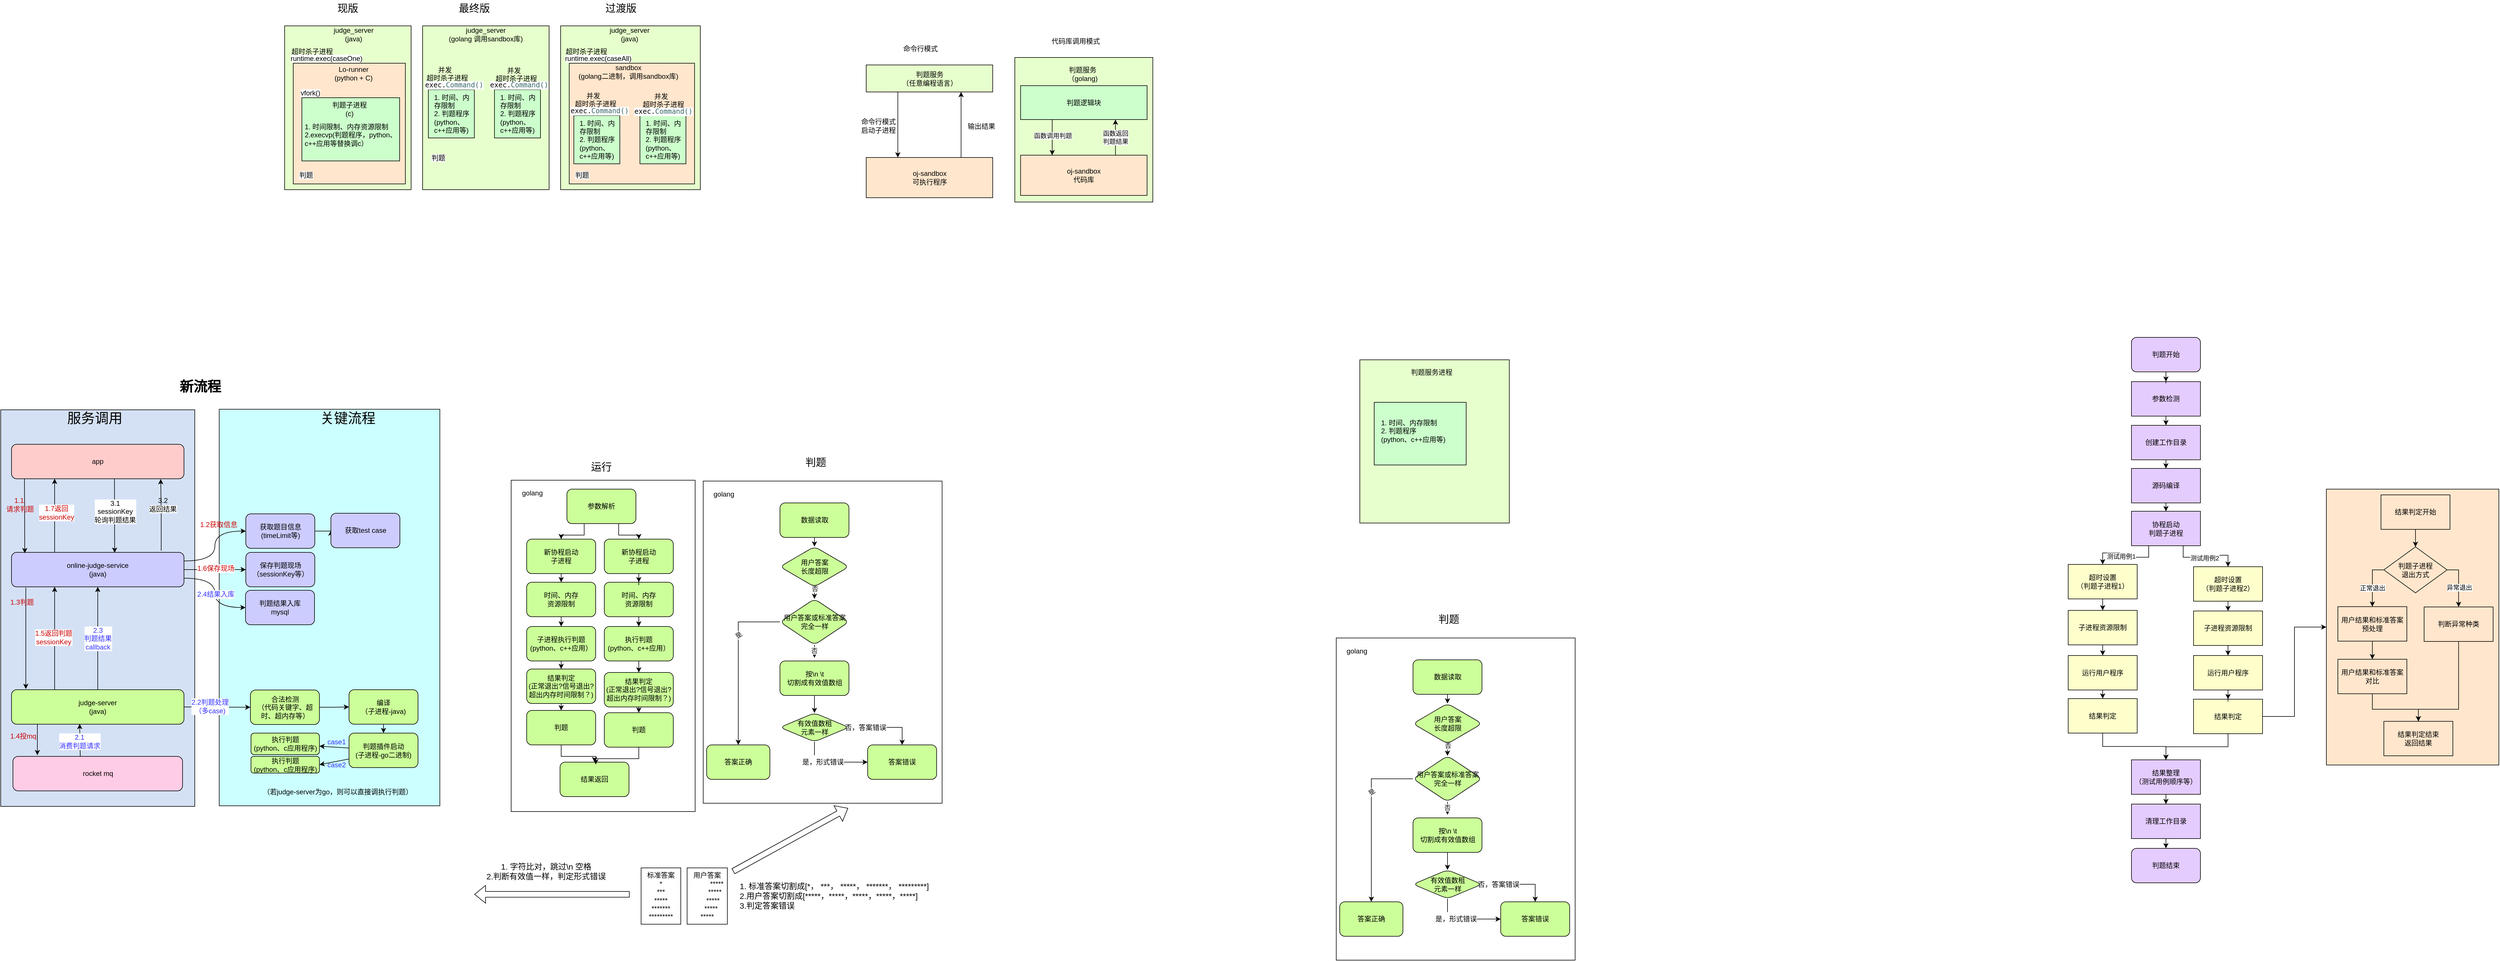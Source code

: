 <mxfile version="22.0.7" type="github">
  <diagram name="第 1 页" id="yzyK3-7SbpeYX_4x3AM7">
    <mxGraphModel dx="1687" dy="2103" grid="1" gridSize="10" guides="1" tooltips="1" connect="1" arrows="1" fold="1" page="1" pageScale="1" pageWidth="827" pageHeight="1169" math="0" shadow="0">
      <root>
        <mxCell id="0" />
        <mxCell id="1" parent="0" />
        <mxCell id="uIByHnYt-teO_vbJt_v0-41" value="" style="rounded=0;whiteSpace=wrap;html=1;fontFamily=Helvetica;fontSize=12;fillColor=#D4E1F5;" parent="1" vertex="1">
          <mxGeometry x="156.25" y="623" width="337.5" height="690" as="geometry" />
        </mxCell>
        <mxCell id="uIByHnYt-teO_vbJt_v0-42" value="" style="rounded=0;whiteSpace=wrap;html=1;fontFamily=Helvetica;fontSize=12;fillColor=#CCFFFF;" parent="1" vertex="1">
          <mxGeometry x="536.25" y="622" width="383.75" height="690" as="geometry" />
        </mxCell>
        <mxCell id="uIByHnYt-teO_vbJt_v0-43" style="edgeStyle=orthogonalEdgeStyle;rounded=0;orthogonalLoop=1;jettySize=auto;html=1;exitX=0.083;exitY=1.024;exitDx=0;exitDy=0;entryX=0.083;entryY=-0.021;entryDx=0;entryDy=0;fontFamily=Helvetica;fontSize=12;exitPerimeter=0;entryPerimeter=0;" parent="1" source="uIByHnYt-teO_vbJt_v0-52" target="uIByHnYt-teO_vbJt_v0-59" edge="1">
          <mxGeometry relative="1" as="geometry" />
        </mxCell>
        <mxCell id="uIByHnYt-teO_vbJt_v0-44" style="rounded=0;orthogonalLoop=1;jettySize=auto;html=1;exitX=1;exitY=0.25;exitDx=0;exitDy=0;entryX=0;entryY=0.5;entryDx=0;entryDy=0;fontFamily=Helvetica;fontSize=12;edgeStyle=orthogonalEdgeStyle;curved=1;" parent="1" source="uIByHnYt-teO_vbJt_v0-52" target="uIByHnYt-teO_vbJt_v0-70" edge="1">
          <mxGeometry relative="1" as="geometry" />
        </mxCell>
        <mxCell id="uIByHnYt-teO_vbJt_v0-45" style="edgeStyle=orthogonalEdgeStyle;rounded=0;orthogonalLoop=1;jettySize=auto;html=1;entryX=0.865;entryY=1.009;entryDx=0;entryDy=0;fontFamily=Helvetica;fontSize=12;entryPerimeter=0;exitX=0.868;exitY=-0.048;exitDx=0;exitDy=0;exitPerimeter=0;" parent="1" source="uIByHnYt-teO_vbJt_v0-52" target="uIByHnYt-teO_vbJt_v0-65" edge="1">
          <mxGeometry relative="1" as="geometry">
            <mxPoint x="432.545" y="853" as="sourcePoint" />
          </mxGeometry>
        </mxCell>
        <mxCell id="uIByHnYt-teO_vbJt_v0-46" style="rounded=0;orthogonalLoop=1;jettySize=auto;html=1;exitX=1;exitY=0.75;exitDx=0;exitDy=0;entryX=0;entryY=0.5;entryDx=0;entryDy=0;fontFamily=Helvetica;fontSize=24;edgeStyle=orthogonalEdgeStyle;curved=1;" parent="1" source="uIByHnYt-teO_vbJt_v0-52" target="uIByHnYt-teO_vbJt_v0-74" edge="1">
          <mxGeometry relative="1" as="geometry" />
        </mxCell>
        <mxCell id="uIByHnYt-teO_vbJt_v0-47" value="&lt;font color=&quot;#3333ff&quot;&gt;2.4结果入库&lt;/font&gt;" style="edgeLabel;html=1;align=center;verticalAlign=middle;resizable=0;points=[];fontSize=12;fontFamily=Helvetica;" parent="uIByHnYt-teO_vbJt_v0-46" vertex="1" connectable="0">
          <mxGeometry x="0.014" y="1" relative="1" as="geometry">
            <mxPoint y="1" as="offset" />
          </mxGeometry>
        </mxCell>
        <mxCell id="uIByHnYt-teO_vbJt_v0-48" style="edgeStyle=none;rounded=0;orthogonalLoop=1;jettySize=auto;html=1;exitX=1;exitY=0.5;exitDx=0;exitDy=0;entryX=0;entryY=0.5;entryDx=0;entryDy=0;fontFamily=Helvetica;fontSize=12;fontColor=default;" parent="1" source="uIByHnYt-teO_vbJt_v0-52" target="uIByHnYt-teO_vbJt_v0-86" edge="1">
          <mxGeometry relative="1" as="geometry" />
        </mxCell>
        <mxCell id="uIByHnYt-teO_vbJt_v0-49" value="&lt;font color=&quot;#cc0000&quot;&gt;1.6保存现场&lt;/font&gt;" style="edgeLabel;html=1;align=center;verticalAlign=middle;resizable=0;points=[];fontSize=12;fontFamily=Helvetica;fontColor=default;" parent="uIByHnYt-teO_vbJt_v0-48" vertex="1" connectable="0">
          <mxGeometry x="0.015" y="2" relative="1" as="geometry">
            <mxPoint as="offset" />
          </mxGeometry>
        </mxCell>
        <mxCell id="uIByHnYt-teO_vbJt_v0-50" style="edgeStyle=none;rounded=0;orthogonalLoop=1;jettySize=auto;html=1;exitX=0.25;exitY=0;exitDx=0;exitDy=0;entryX=0.25;entryY=1;entryDx=0;entryDy=0;fontFamily=Helvetica;fontSize=12;fontColor=default;" parent="1" source="uIByHnYt-teO_vbJt_v0-52" target="uIByHnYt-teO_vbJt_v0-65" edge="1">
          <mxGeometry relative="1" as="geometry" />
        </mxCell>
        <mxCell id="uIByHnYt-teO_vbJt_v0-51" value="&lt;font color=&quot;#cc0000&quot;&gt;1.7返回&lt;br&gt;sessionKey&lt;/font&gt;" style="edgeLabel;html=1;align=center;verticalAlign=middle;resizable=0;points=[];fontSize=12;fontFamily=Helvetica;fontColor=default;" parent="uIByHnYt-teO_vbJt_v0-50" vertex="1" connectable="0">
          <mxGeometry x="0.081" y="-3" relative="1" as="geometry">
            <mxPoint as="offset" />
          </mxGeometry>
        </mxCell>
        <mxCell id="uIByHnYt-teO_vbJt_v0-52" value="online-judge-service&lt;br&gt;(java)" style="rounded=1;whiteSpace=wrap;html=1;fillColor=#CCCCFF;" parent="1" vertex="1">
          <mxGeometry x="175" y="871" width="300" height="60" as="geometry" />
        </mxCell>
        <mxCell id="uIByHnYt-teO_vbJt_v0-53" style="edgeStyle=none;rounded=0;orthogonalLoop=1;jettySize=auto;html=1;exitX=0.15;exitY=1.009;exitDx=0;exitDy=0;fontFamily=Helvetica;fontSize=12;fontColor=default;exitPerimeter=0;entryX=0.144;entryY=-0.036;entryDx=0;entryDy=0;entryPerimeter=0;" parent="1" source="uIByHnYt-teO_vbJt_v0-59" target="uIByHnYt-teO_vbJt_v0-83" edge="1">
          <mxGeometry relative="1" as="geometry">
            <mxPoint x="203" y="1096" as="targetPoint" />
          </mxGeometry>
        </mxCell>
        <mxCell id="uIByHnYt-teO_vbJt_v0-54" style="edgeStyle=none;rounded=0;orthogonalLoop=1;jettySize=auto;html=1;exitX=0.25;exitY=0;exitDx=0;exitDy=0;entryX=0.25;entryY=1;entryDx=0;entryDy=0;fontFamily=Helvetica;fontSize=12;fontColor=default;" parent="1" source="uIByHnYt-teO_vbJt_v0-59" target="uIByHnYt-teO_vbJt_v0-52" edge="1">
          <mxGeometry relative="1" as="geometry" />
        </mxCell>
        <mxCell id="uIByHnYt-teO_vbJt_v0-55" value="&lt;font color=&quot;#cc0000&quot;&gt;1.5返回判题&lt;br&gt;sessionKey&lt;/font&gt;" style="edgeLabel;html=1;align=center;verticalAlign=middle;resizable=0;points=[];fontSize=12;fontFamily=Helvetica;fontColor=default;" parent="uIByHnYt-teO_vbJt_v0-54" vertex="1" connectable="0">
          <mxGeometry x="0.015" y="2" relative="1" as="geometry">
            <mxPoint as="offset" />
          </mxGeometry>
        </mxCell>
        <mxCell id="uIByHnYt-teO_vbJt_v0-56" style="edgeStyle=none;rounded=0;orthogonalLoop=1;jettySize=auto;html=1;exitX=1;exitY=0.5;exitDx=0;exitDy=0;entryX=0;entryY=0.5;entryDx=0;entryDy=0;fontFamily=Helvetica;fontSize=12;fontColor=default;" parent="1" source="uIByHnYt-teO_vbJt_v0-59" target="uIByHnYt-teO_vbJt_v0-61" edge="1">
          <mxGeometry relative="1" as="geometry" />
        </mxCell>
        <mxCell id="uIByHnYt-teO_vbJt_v0-57" value="&lt;font color=&quot;#3333ff&quot;&gt;2.2判题处理&lt;br&gt;（多case)&lt;/font&gt;" style="edgeLabel;html=1;align=center;verticalAlign=middle;resizable=0;points=[];fontSize=12;fontFamily=Helvetica;fontColor=default;" parent="uIByHnYt-teO_vbJt_v0-56" vertex="1" connectable="0">
          <mxGeometry x="-0.232" y="1" relative="1" as="geometry">
            <mxPoint as="offset" />
          </mxGeometry>
        </mxCell>
        <mxCell id="uIByHnYt-teO_vbJt_v0-58" value="&lt;font color=&quot;#3333ff&quot;&gt;2.3&lt;br&gt;判题结果&lt;br&gt;callback&lt;/font&gt;" style="edgeStyle=none;rounded=0;orthogonalLoop=1;jettySize=auto;html=1;exitX=0.5;exitY=0;exitDx=0;exitDy=0;entryX=0.5;entryY=1;entryDx=0;entryDy=0;fontFamily=Helvetica;fontSize=12;fontColor=default;" parent="1" source="uIByHnYt-teO_vbJt_v0-59" target="uIByHnYt-teO_vbJt_v0-52" edge="1">
          <mxGeometry relative="1" as="geometry" />
        </mxCell>
        <mxCell id="uIByHnYt-teO_vbJt_v0-59" value="judge-server&lt;br&gt;(java)" style="rounded=1;whiteSpace=wrap;html=1;fillColor=#CCFF99;" parent="1" vertex="1">
          <mxGeometry x="175" y="1110" width="300" height="60" as="geometry" />
        </mxCell>
        <mxCell id="uIByHnYt-teO_vbJt_v0-60" style="edgeStyle=orthogonalEdgeStyle;rounded=0;orthogonalLoop=1;jettySize=auto;html=1;exitX=1;exitY=0.5;exitDx=0;exitDy=0;entryX=0;entryY=0.5;entryDx=0;entryDy=0;fontFamily=Helvetica;fontSize=24;" parent="1" source="uIByHnYt-teO_vbJt_v0-61" target="uIByHnYt-teO_vbJt_v0-77" edge="1">
          <mxGeometry relative="1" as="geometry" />
        </mxCell>
        <mxCell id="uIByHnYt-teO_vbJt_v0-61" value="合法检测&lt;br&gt;（代码关键字、超时、超内存等）" style="rounded=1;whiteSpace=wrap;html=1;fillColor=#CCFF99;" parent="1" vertex="1">
          <mxGeometry x="590.5" y="1110.5" width="120" height="60" as="geometry" />
        </mxCell>
        <mxCell id="uIByHnYt-teO_vbJt_v0-62" style="edgeStyle=none;rounded=0;orthogonalLoop=1;jettySize=auto;html=1;exitX=0.075;exitY=0.986;exitDx=0;exitDy=0;fontFamily=Helvetica;fontSize=12;fontColor=default;exitPerimeter=0;entryX=0.077;entryY=0.024;entryDx=0;entryDy=0;entryPerimeter=0;fillColor=#FF0000;" parent="1" source="uIByHnYt-teO_vbJt_v0-65" target="uIByHnYt-teO_vbJt_v0-52" edge="1">
          <mxGeometry relative="1" as="geometry">
            <mxPoint x="202" y="853" as="targetPoint" />
          </mxGeometry>
        </mxCell>
        <mxCell id="uIByHnYt-teO_vbJt_v0-63" style="edgeStyle=none;rounded=0;orthogonalLoop=1;jettySize=auto;html=1;exitX=0.626;exitY=0.994;exitDx=0;exitDy=0;entryX=0.598;entryY=0.012;entryDx=0;entryDy=0;entryPerimeter=0;fontFamily=Helvetica;fontSize=12;fontColor=default;exitPerimeter=0;" parent="1" target="uIByHnYt-teO_vbJt_v0-52" edge="1">
          <mxGeometry relative="1" as="geometry">
            <mxPoint x="354.09" y="743.0" as="sourcePoint" />
            <mxPoint x="354.91" y="855.73" as="targetPoint" />
          </mxGeometry>
        </mxCell>
        <mxCell id="uIByHnYt-teO_vbJt_v0-64" value="3.1&lt;br&gt;sessionKey&lt;br&gt;轮询判题结果" style="edgeLabel;html=1;align=center;verticalAlign=middle;resizable=0;points=[];fontSize=12;fontFamily=Helvetica;fontColor=default;" parent="uIByHnYt-teO_vbJt_v0-63" vertex="1" connectable="0">
          <mxGeometry x="-0.081" y="-1" relative="1" as="geometry">
            <mxPoint x="2" y="-2" as="offset" />
          </mxGeometry>
        </mxCell>
        <mxCell id="uIByHnYt-teO_vbJt_v0-65" value="app" style="rounded=1;whiteSpace=wrap;html=1;fillColor=#FFCCCC;" parent="1" vertex="1">
          <mxGeometry x="175" y="683" width="300" height="60" as="geometry" />
        </mxCell>
        <mxCell id="uIByHnYt-teO_vbJt_v0-66" value="" style="edgeStyle=none;rounded=0;orthogonalLoop=1;jettySize=auto;html=1;fontFamily=Helvetica;fontSize=12;fontColor=default;" parent="1" source="uIByHnYt-teO_vbJt_v0-68" target="uIByHnYt-teO_vbJt_v0-75" edge="1">
          <mxGeometry relative="1" as="geometry" />
        </mxCell>
        <mxCell id="uIByHnYt-teO_vbJt_v0-67" style="edgeStyle=none;rounded=0;orthogonalLoop=1;jettySize=auto;html=1;exitX=0;exitY=0.75;exitDx=0;exitDy=0;entryX=1;entryY=0.5;entryDx=0;entryDy=0;fontFamily=Helvetica;fontSize=12;fontColor=default;" parent="1" source="uIByHnYt-teO_vbJt_v0-68" target="uIByHnYt-teO_vbJt_v0-88" edge="1">
          <mxGeometry relative="1" as="geometry" />
        </mxCell>
        <mxCell id="uIByHnYt-teO_vbJt_v0-68" value="判题插件启动&lt;br style=&quot;border-color: var(--border-color);&quot;&gt;(子进程-go二进制)&lt;br&gt;" style="rounded=1;whiteSpace=wrap;html=1;fillColor=#CCFF99;" parent="1" vertex="1">
          <mxGeometry x="762" y="1185.5" width="120" height="60" as="geometry" />
        </mxCell>
        <mxCell id="uIByHnYt-teO_vbJt_v0-69" style="edgeStyle=orthogonalEdgeStyle;rounded=0;orthogonalLoop=1;jettySize=auto;html=1;exitX=1;exitY=0.5;exitDx=0;exitDy=0;entryX=0;entryY=0.5;entryDx=0;entryDy=0;fontFamily=Helvetica;fontSize=12;" parent="1" source="uIByHnYt-teO_vbJt_v0-70" target="uIByHnYt-teO_vbJt_v0-71" edge="1">
          <mxGeometry relative="1" as="geometry" />
        </mxCell>
        <mxCell id="uIByHnYt-teO_vbJt_v0-70" value="获取题目信息&lt;br&gt;(timeLimit等)" style="rounded=1;whiteSpace=wrap;html=1;fillColor=#CCCCFF;" parent="1" vertex="1">
          <mxGeometry x="582.5" y="804" width="120" height="60" as="geometry" />
        </mxCell>
        <mxCell id="uIByHnYt-teO_vbJt_v0-71" value="获取test case" style="rounded=1;whiteSpace=wrap;html=1;fillColor=#CCCCFF;" parent="1" vertex="1">
          <mxGeometry x="730.5" y="803" width="120" height="60" as="geometry" />
        </mxCell>
        <mxCell id="uIByHnYt-teO_vbJt_v0-72" value="&lt;font style=&quot;font-size: 24px;&quot;&gt;服务调用&lt;/font&gt;" style="text;html=1;strokeColor=none;fillColor=none;align=center;verticalAlign=middle;whiteSpace=wrap;rounded=0;fontSize=12;fontFamily=Helvetica;" parent="1" vertex="1">
          <mxGeometry x="270" y="623" width="100" height="30" as="geometry" />
        </mxCell>
        <mxCell id="uIByHnYt-teO_vbJt_v0-73" value="&lt;span style=&quot;font-size: 24px;&quot;&gt;关键流程&lt;/span&gt;" style="text;html=1;strokeColor=none;fillColor=none;align=center;verticalAlign=middle;whiteSpace=wrap;rounded=0;fontSize=12;fontFamily=Helvetica;" parent="1" vertex="1">
          <mxGeometry x="709.5" y="623" width="100" height="30" as="geometry" />
        </mxCell>
        <mxCell id="uIByHnYt-teO_vbJt_v0-74" value="判题结果入库&lt;br&gt;mysql" style="rounded=1;whiteSpace=wrap;html=1;fillColor=#CCCCFF;" parent="1" vertex="1">
          <mxGeometry x="582" y="937" width="120" height="60" as="geometry" />
        </mxCell>
        <mxCell id="uIByHnYt-teO_vbJt_v0-75" value="执行判题&lt;br&gt;(python、c应用程序)" style="rounded=1;whiteSpace=wrap;html=1;fillColor=#CCFF99;" parent="1" vertex="1">
          <mxGeometry x="591.5" y="1185.5" width="119" height="37.5" as="geometry" />
        </mxCell>
        <mxCell id="uIByHnYt-teO_vbJt_v0-76" style="edgeStyle=none;rounded=0;orthogonalLoop=1;jettySize=auto;html=1;exitX=0.5;exitY=1;exitDx=0;exitDy=0;entryX=0.5;entryY=0;entryDx=0;entryDy=0;fontFamily=Helvetica;fontSize=12;fontColor=default;" parent="1" source="uIByHnYt-teO_vbJt_v0-77" target="uIByHnYt-teO_vbJt_v0-68" edge="1">
          <mxGeometry relative="1" as="geometry" />
        </mxCell>
        <mxCell id="uIByHnYt-teO_vbJt_v0-77" value="编译&lt;br&gt;（子进程-java)" style="rounded=1;whiteSpace=wrap;html=1;fillColor=#CCFF99;" parent="1" vertex="1">
          <mxGeometry x="762" y="1110" width="120" height="60" as="geometry" />
        </mxCell>
        <mxCell id="uIByHnYt-teO_vbJt_v0-78" value="&lt;font color=&quot;#cc0000&quot;&gt;1.1. &lt;br&gt;请求判题&lt;/font&gt;" style="text;html=1;strokeColor=none;fillColor=none;align=center;verticalAlign=middle;whiteSpace=wrap;rounded=0;fontSize=12;fontFamily=Helvetica;fontColor=default;" parent="1" vertex="1">
          <mxGeometry x="160" y="773" width="60" height="30" as="geometry" />
        </mxCell>
        <mxCell id="uIByHnYt-teO_vbJt_v0-79" value="3.2&lt;br style=&quot;border-color: var(--border-color);&quot;&gt;&lt;span style=&quot;background-color: rgb(255, 255, 255);&quot;&gt;返回结果&lt;/span&gt;" style="text;html=1;align=center;verticalAlign=middle;resizable=0;points=[];autosize=1;strokeColor=none;fillColor=none;fontSize=12;fontFamily=Helvetica;fontColor=default;" parent="1" vertex="1">
          <mxGeometry x="402.5" y="768" width="70" height="40" as="geometry" />
        </mxCell>
        <mxCell id="uIByHnYt-teO_vbJt_v0-80" value="&lt;font color=&quot;#cc0000&quot;&gt;1.3判题&lt;/font&gt;" style="text;html=1;align=center;verticalAlign=middle;resizable=0;points=[];autosize=1;strokeColor=none;fillColor=none;fontSize=12;fontFamily=Helvetica;fontColor=default;rounded=0;" parent="1" vertex="1">
          <mxGeometry x="162.5" y="943" width="60" height="30" as="geometry" />
        </mxCell>
        <mxCell id="uIByHnYt-teO_vbJt_v0-81" style="edgeStyle=none;rounded=0;orthogonalLoop=1;jettySize=auto;html=1;exitX=0.397;exitY=0.003;exitDx=0;exitDy=0;entryX=0.395;entryY=0.992;entryDx=0;entryDy=0;entryPerimeter=0;fontFamily=Helvetica;fontSize=12;fontColor=default;exitPerimeter=0;" parent="1" source="uIByHnYt-teO_vbJt_v0-83" target="uIByHnYt-teO_vbJt_v0-59" edge="1">
          <mxGeometry relative="1" as="geometry">
            <mxPoint x="316.075" y="1217.84" as="sourcePoint" />
            <mxPoint x="315.9" y="1119.54" as="targetPoint" />
          </mxGeometry>
        </mxCell>
        <mxCell id="uIByHnYt-teO_vbJt_v0-82" value="&lt;font color=&quot;#3333ff&quot;&gt;2.1&lt;br&gt;消费判题请求&lt;/font&gt;" style="edgeLabel;html=1;align=center;verticalAlign=middle;resizable=0;points=[];fontSize=12;fontFamily=Helvetica;fontColor=default;" parent="uIByHnYt-teO_vbJt_v0-81" vertex="1" connectable="0">
          <mxGeometry x="0.108" y="1" relative="1" as="geometry">
            <mxPoint y="5" as="offset" />
          </mxGeometry>
        </mxCell>
        <mxCell id="uIByHnYt-teO_vbJt_v0-83" value="rocket mq" style="rounded=1;whiteSpace=wrap;html=1;fillColor=#FFCCE6;" parent="1" vertex="1">
          <mxGeometry x="177.5" y="1226" width="295" height="60" as="geometry" />
        </mxCell>
        <mxCell id="uIByHnYt-teO_vbJt_v0-84" value="&lt;font color=&quot;#cc0000&quot;&gt;1.4投mq&lt;/font&gt;" style="text;html=1;align=center;verticalAlign=middle;resizable=0;points=[];autosize=1;strokeColor=none;fillColor=none;fontSize=12;fontFamily=Helvetica;fontColor=default;" parent="1" vertex="1">
          <mxGeometry x="160" y="1176" width="70" height="30" as="geometry" />
        </mxCell>
        <mxCell id="uIByHnYt-teO_vbJt_v0-85" value="&lt;font color=&quot;#cc0000&quot;&gt;1.2获取信息&lt;/font&gt;" style="text;html=1;align=center;verticalAlign=middle;resizable=0;points=[];autosize=1;strokeColor=none;fillColor=none;fontSize=12;fontFamily=Helvetica;fontColor=default;" parent="1" vertex="1">
          <mxGeometry x="490" y="808" width="90" height="30" as="geometry" />
        </mxCell>
        <mxCell id="uIByHnYt-teO_vbJt_v0-86" value="保存判题现场&lt;br&gt;（sessionKey等）" style="rounded=1;whiteSpace=wrap;html=1;fillColor=#CCCCFF;" parent="1" vertex="1">
          <mxGeometry x="582.5" y="871" width="120" height="60" as="geometry" />
        </mxCell>
        <mxCell id="uIByHnYt-teO_vbJt_v0-87" value="（若judge-server为go，则可以直接调执行判题）" style="text;html=1;align=center;verticalAlign=middle;resizable=0;points=[];autosize=1;strokeColor=none;fillColor=none;fontSize=12;fontFamily=Helvetica;fontColor=default;" parent="1" vertex="1">
          <mxGeometry x="601.5" y="1273" width="280" height="30" as="geometry" />
        </mxCell>
        <mxCell id="uIByHnYt-teO_vbJt_v0-88" value="执行判题&lt;br&gt;(python、c应用程序)" style="rounded=1;whiteSpace=wrap;html=1;fillColor=#CCFF99;" parent="1" vertex="1">
          <mxGeometry x="591.5" y="1226" width="119" height="29" as="geometry" />
        </mxCell>
        <mxCell id="uIByHnYt-teO_vbJt_v0-89" value="&lt;font color=&quot;#3333ff&quot;&gt;case1&lt;/font&gt;" style="text;html=1;align=center;verticalAlign=middle;resizable=0;points=[];autosize=1;strokeColor=none;fillColor=none;fontSize=12;fontFamily=Helvetica;fontColor=default;" parent="1" vertex="1">
          <mxGeometry x="709.5" y="1185.5" width="60" height="30" as="geometry" />
        </mxCell>
        <mxCell id="uIByHnYt-teO_vbJt_v0-90" value="&lt;font color=&quot;#3333ff&quot;&gt;case2&lt;/font&gt;" style="text;html=1;align=center;verticalAlign=middle;resizable=0;points=[];autosize=1;strokeColor=none;fillColor=none;fontSize=12;fontFamily=Helvetica;fontColor=default;" parent="1" vertex="1">
          <mxGeometry x="709.5" y="1226" width="60" height="30" as="geometry" />
        </mxCell>
        <mxCell id="uIByHnYt-teO_vbJt_v0-92" value="&lt;h1&gt;新流程&lt;/h1&gt;" style="text;html=1;strokeColor=none;fillColor=none;align=center;verticalAlign=middle;whiteSpace=wrap;rounded=0;fontSize=12;fontFamily=Helvetica;fontColor=default;" parent="1" vertex="1">
          <mxGeometry x="440" y="573" width="127" height="20" as="geometry" />
        </mxCell>
        <mxCell id="uIByHnYt-teO_vbJt_v0-93" value="" style="rounded=0;whiteSpace=wrap;html=1;strokeColor=default;fontFamily=Helvetica;fontSize=12;fontColor=default;fillColor=#E6FFCC;" parent="1" vertex="1">
          <mxGeometry x="650" y="-45" width="220" height="285" as="geometry" />
        </mxCell>
        <mxCell id="uIByHnYt-teO_vbJt_v0-94" value="" style="rounded=0;whiteSpace=wrap;html=1;strokeColor=default;fontFamily=Helvetica;fontSize=12;fontColor=default;fillColor=#FFE6CC;" parent="1" vertex="1">
          <mxGeometry x="665" y="20" width="195" height="210" as="geometry" />
        </mxCell>
        <mxCell id="uIByHnYt-teO_vbJt_v0-95" value="" style="rounded=0;whiteSpace=wrap;html=1;strokeColor=default;fontFamily=Helvetica;fontSize=12;fontColor=default;fillColor=#CCFFCC;" parent="1" vertex="1">
          <mxGeometry x="680" y="80" width="170" height="110" as="geometry" />
        </mxCell>
        <mxCell id="uIByHnYt-teO_vbJt_v0-96" value="judge_server&lt;br&gt;(java)" style="text;html=1;strokeColor=none;fillColor=none;align=center;verticalAlign=middle;whiteSpace=wrap;rounded=0;fontSize=12;fontFamily=Helvetica;fontColor=default;" parent="1" vertex="1">
          <mxGeometry x="740" y="-45" width="60" height="30" as="geometry" />
        </mxCell>
        <mxCell id="uIByHnYt-teO_vbJt_v0-97" value="Lo-runner&lt;br&gt;(python + C)" style="text;html=1;strokeColor=none;fillColor=none;align=center;verticalAlign=middle;whiteSpace=wrap;rounded=0;fontSize=12;fontFamily=Helvetica;fontColor=default;" parent="1" vertex="1">
          <mxGeometry x="725" y="23" width="90" height="30" as="geometry" />
        </mxCell>
        <mxCell id="uIByHnYt-teO_vbJt_v0-98" value="判题子进程&lt;br&gt;(c)" style="text;html=1;strokeColor=none;fillColor=none;align=center;verticalAlign=middle;whiteSpace=wrap;rounded=0;fontSize=12;fontFamily=Helvetica;fontColor=default;" parent="1" vertex="1">
          <mxGeometry x="712.5" y="85" width="100" height="30" as="geometry" />
        </mxCell>
        <mxCell id="uIByHnYt-teO_vbJt_v0-99" value="&lt;span style=&quot;color: rgb(0, 0, 0); font-family: Helvetica; font-size: 12px; font-style: normal; font-variant-ligatures: normal; font-variant-caps: normal; font-weight: 400; letter-spacing: normal; orphans: 2; text-align: center; text-indent: 0px; text-transform: none; widows: 2; word-spacing: 0px; -webkit-text-stroke-width: 0px; background-color: rgb(251, 251, 251); text-decoration-thickness: initial; text-decoration-style: initial; text-decoration-color: initial; float: none; display: inline !important;&quot;&gt;runtime.exec(caseOne)&lt;/span&gt;" style="text;html=1;strokeColor=none;fillColor=none;align=center;verticalAlign=middle;whiteSpace=wrap;rounded=0;fontSize=12;fontFamily=Helvetica;fontColor=default;" parent="1" vertex="1">
          <mxGeometry x="672" y="-3" width="102" height="30" as="geometry" />
        </mxCell>
        <mxCell id="uIByHnYt-teO_vbJt_v0-100" value="&lt;span style=&quot;color: rgb(0, 0, 0); font-family: Helvetica; font-size: 12px; font-style: normal; font-variant-ligatures: normal; font-variant-caps: normal; font-weight: 400; letter-spacing: normal; orphans: 2; text-align: center; text-indent: 0px; text-transform: none; widows: 2; word-spacing: 0px; -webkit-text-stroke-width: 0px; background-color: rgb(251, 251, 251); text-decoration-thickness: initial; text-decoration-style: initial; text-decoration-color: initial; float: none; display: inline !important;&quot;&gt;vfork()&lt;/span&gt;" style="text;html=1;strokeColor=none;fillColor=none;align=center;verticalAlign=middle;whiteSpace=wrap;rounded=0;fontSize=12;fontFamily=Helvetica;fontColor=default;" parent="1" vertex="1">
          <mxGeometry x="665" y="57" width="60" height="30" as="geometry" />
        </mxCell>
        <mxCell id="uIByHnYt-teO_vbJt_v0-101" value="1. 时间限制、内存资源限制&lt;br&gt;2.execvp(判题程序，python、c++应用等替换调c）" style="text;html=1;strokeColor=none;fillColor=none;align=left;verticalAlign=middle;whiteSpace=wrap;rounded=0;fontSize=12;fontFamily=Helvetica;fontColor=default;" parent="1" vertex="1">
          <mxGeometry x="682.5" y="120" width="167.5" height="50" as="geometry" />
        </mxCell>
        <mxCell id="uIByHnYt-teO_vbJt_v0-102" value="超时杀子进程" style="text;html=1;strokeColor=none;fillColor=none;align=center;verticalAlign=middle;whiteSpace=wrap;rounded=0;fontSize=12;fontFamily=Helvetica;fontColor=default;" parent="1" vertex="1">
          <mxGeometry x="658" y="-15" width="80" height="30" as="geometry" />
        </mxCell>
        <mxCell id="uIByHnYt-teO_vbJt_v0-103" value="&lt;span style=&quot;color: rgb(0, 0, 0); font-family: Helvetica; font-size: 12px; font-style: normal; font-variant-ligatures: normal; font-variant-caps: normal; font-weight: 400; letter-spacing: normal; orphans: 2; text-align: center; text-indent: 0px; text-transform: none; widows: 2; word-spacing: 0px; -webkit-text-stroke-width: 0px; background-color: rgb(251, 251, 251); text-decoration-thickness: initial; text-decoration-style: initial; text-decoration-color: initial; float: none; display: inline !important;&quot;&gt;判题&lt;/span&gt;" style="text;html=1;strokeColor=none;fillColor=none;align=center;verticalAlign=middle;whiteSpace=wrap;rounded=0;fontSize=12;fontFamily=Helvetica;fontColor=default;" parent="1" vertex="1">
          <mxGeometry x="665" y="200" width="45" height="30" as="geometry" />
        </mxCell>
        <mxCell id="uIByHnYt-teO_vbJt_v0-104" value="" style="rounded=0;whiteSpace=wrap;html=1;strokeColor=default;fontFamily=Helvetica;fontSize=12;fontColor=default;fillColor=#E6FFCC;" parent="1" vertex="1">
          <mxGeometry x="1130" y="-45" width="243" height="285" as="geometry" />
        </mxCell>
        <mxCell id="uIByHnYt-teO_vbJt_v0-105" value="" style="rounded=0;whiteSpace=wrap;html=1;strokeColor=default;fontFamily=Helvetica;fontSize=12;fontColor=default;fillColor=#FFE6CC;" parent="1" vertex="1">
          <mxGeometry x="1145" y="20" width="218" height="210" as="geometry" />
        </mxCell>
        <mxCell id="uIByHnYt-teO_vbJt_v0-106" value="" style="rounded=0;whiteSpace=wrap;html=1;strokeColor=default;fontFamily=Helvetica;fontSize=12;fontColor=default;fillColor=#CCFFCC;" parent="1" vertex="1">
          <mxGeometry x="1153" y="111" width="80" height="84" as="geometry" />
        </mxCell>
        <mxCell id="uIByHnYt-teO_vbJt_v0-107" value="judge_server&lt;br&gt;(java)" style="text;html=1;strokeColor=none;fillColor=none;align=center;verticalAlign=middle;whiteSpace=wrap;rounded=0;fontSize=12;fontFamily=Helvetica;fontColor=default;" parent="1" vertex="1">
          <mxGeometry x="1220" y="-45" width="60" height="30" as="geometry" />
        </mxCell>
        <mxCell id="uIByHnYt-teO_vbJt_v0-108" value="sandbox&lt;br&gt;(golang二进制，调用sandbox库)" style="text;html=1;strokeColor=none;fillColor=none;align=center;verticalAlign=middle;whiteSpace=wrap;rounded=0;fontSize=12;fontFamily=Helvetica;fontColor=default;" parent="1" vertex="1">
          <mxGeometry x="1153" y="20" width="190" height="30" as="geometry" />
        </mxCell>
        <mxCell id="uIByHnYt-teO_vbJt_v0-109" value="&lt;span style=&quot;color: rgb(0, 0, 0); font-family: Helvetica; font-size: 12px; font-style: normal; font-variant-ligatures: normal; font-variant-caps: normal; font-weight: 400; letter-spacing: normal; orphans: 2; text-align: center; text-indent: 0px; text-transform: none; widows: 2; word-spacing: 0px; -webkit-text-stroke-width: 0px; background-color: rgb(251, 251, 251); text-decoration-thickness: initial; text-decoration-style: initial; text-decoration-color: initial; float: none; display: inline !important;&quot;&gt;runtime.exec(caseAll)&lt;/span&gt;" style="text;html=1;strokeColor=none;fillColor=none;align=center;verticalAlign=middle;whiteSpace=wrap;rounded=0;fontSize=12;fontFamily=Helvetica;fontColor=default;" parent="1" vertex="1">
          <mxGeometry x="1148" y="-3" width="95" height="30" as="geometry" />
        </mxCell>
        <mxCell id="uIByHnYt-teO_vbJt_v0-110" value="1. 时间、内存限制&lt;br&gt;2. 判题程序&lt;br style=&quot;border-color: var(--border-color); text-align: center;&quot;&gt;&lt;span style=&quot;text-align: center;&quot;&gt;(python、c++应用等)&lt;/span&gt;" style="text;html=1;strokeColor=none;fillColor=none;align=left;verticalAlign=middle;whiteSpace=wrap;rounded=0;fontSize=12;fontFamily=Helvetica;fontColor=default;" parent="1" vertex="1">
          <mxGeometry x="1160.5" y="115" width="72.5" height="76" as="geometry" />
        </mxCell>
        <mxCell id="uIByHnYt-teO_vbJt_v0-111" value="超时杀子进程" style="text;html=1;strokeColor=none;fillColor=none;align=center;verticalAlign=middle;whiteSpace=wrap;rounded=0;fontSize=12;fontFamily=Helvetica;fontColor=default;" parent="1" vertex="1">
          <mxGeometry x="1135" y="-15" width="80" height="30" as="geometry" />
        </mxCell>
        <mxCell id="uIByHnYt-teO_vbJt_v0-112" value="&lt;span style=&quot;color: rgb(0, 0, 0); font-family: Helvetica; font-size: 12px; font-style: normal; font-variant-ligatures: normal; font-variant-caps: normal; font-weight: 400; letter-spacing: normal; orphans: 2; text-align: center; text-indent: 0px; text-transform: none; widows: 2; word-spacing: 0px; -webkit-text-stroke-width: 0px; background-color: rgb(251, 251, 251); text-decoration-thickness: initial; text-decoration-style: initial; text-decoration-color: initial; float: none; display: inline !important;&quot;&gt;判题&lt;/span&gt;" style="text;html=1;strokeColor=none;fillColor=none;align=center;verticalAlign=middle;whiteSpace=wrap;rounded=0;fontSize=12;fontFamily=Helvetica;fontColor=default;" parent="1" vertex="1">
          <mxGeometry x="1145" y="200" width="45" height="30" as="geometry" />
        </mxCell>
        <mxCell id="uIByHnYt-teO_vbJt_v0-113" value="" style="rounded=0;whiteSpace=wrap;html=1;strokeColor=default;fontFamily=Helvetica;fontSize=12;fontColor=default;fillColor=#E6FFCC;" parent="1" vertex="1">
          <mxGeometry x="890" y="-45" width="220" height="285" as="geometry" />
        </mxCell>
        <mxCell id="uIByHnYt-teO_vbJt_v0-114" value="judge_server&lt;br&gt;(golang 调用sandbox库)" style="text;html=1;strokeColor=none;fillColor=none;align=center;verticalAlign=middle;whiteSpace=wrap;rounded=0;fontSize=12;fontFamily=Helvetica;fontColor=default;" parent="1" vertex="1">
          <mxGeometry x="895" y="-45" width="210" height="30" as="geometry" />
        </mxCell>
        <mxCell id="uIByHnYt-teO_vbJt_v0-115" value="&lt;span style=&quot;color: rgb(0, 0, 0); font-family: Helvetica; font-size: 12px; font-style: normal; font-variant-ligatures: normal; font-variant-caps: normal; font-weight: 400; letter-spacing: normal; orphans: 2; text-align: center; text-indent: 0px; text-transform: none; widows: 2; word-spacing: 0px; -webkit-text-stroke-width: 0px; background-color: rgb(251, 251, 251); text-decoration-thickness: initial; text-decoration-style: initial; text-decoration-color: initial; float: none; display: inline !important;&quot;&gt;判题&lt;/span&gt;" style="text;html=1;strokeColor=none;fillColor=none;align=center;verticalAlign=middle;whiteSpace=wrap;rounded=0;fontSize=12;fontFamily=Helvetica;fontColor=default;" parent="1" vertex="1">
          <mxGeometry x="895" y="170" width="45" height="30" as="geometry" />
        </mxCell>
        <mxCell id="uIByHnYt-teO_vbJt_v0-116" value="&lt;pre style=&quot;background-color:#ffffff;color:#080808;font-family:&#39;JetBrains Mono&#39;,monospace;font-size:9.0pt;&quot;&gt;exec.&lt;span style=&quot;color:#36666b;&quot;&gt;Command()&lt;/span&gt;&lt;/pre&gt;" style="text;html=1;strokeColor=none;fillColor=none;align=center;verticalAlign=middle;whiteSpace=wrap;rounded=0;fontSize=12;fontFamily=Helvetica;fontColor=default;" parent="1" vertex="1">
          <mxGeometry x="1148" y="88" width="100" height="30" as="geometry" />
        </mxCell>
        <mxCell id="uIByHnYt-teO_vbJt_v0-117" value="&lt;font style=&quot;font-size: 18px;&quot;&gt;现版&lt;/font&gt;" style="text;html=1;strokeColor=none;fillColor=none;align=center;verticalAlign=middle;whiteSpace=wrap;rounded=0;fontSize=12;fontFamily=Helvetica;fontColor=default;" parent="1" vertex="1">
          <mxGeometry x="730" y="-90" width="60" height="30" as="geometry" />
        </mxCell>
        <mxCell id="uIByHnYt-teO_vbJt_v0-118" value="&lt;font style=&quot;font-size: 18px;&quot;&gt;过渡版&lt;/font&gt;" style="text;html=1;strokeColor=none;fillColor=none;align=center;verticalAlign=middle;whiteSpace=wrap;rounded=0;fontSize=12;fontFamily=Helvetica;fontColor=default;" parent="1" vertex="1">
          <mxGeometry x="1205" y="-90" width="60" height="30" as="geometry" />
        </mxCell>
        <mxCell id="uIByHnYt-teO_vbJt_v0-119" value="&lt;font style=&quot;font-size: 18px;&quot;&gt;最终版&lt;/font&gt;" style="text;html=1;strokeColor=none;fillColor=none;align=center;verticalAlign=middle;whiteSpace=wrap;rounded=0;fontSize=12;fontFamily=Helvetica;fontColor=default;" parent="1" vertex="1">
          <mxGeometry x="950" y="-90" width="60" height="30" as="geometry" />
        </mxCell>
        <mxCell id="uIByHnYt-teO_vbJt_v0-120" value="" style="rounded=0;whiteSpace=wrap;html=1;strokeColor=default;fontFamily=Helvetica;fontSize=12;fontColor=default;fillColor=#CCFFCC;" parent="1" vertex="1">
          <mxGeometry x="1268" y="111" width="80" height="84" as="geometry" />
        </mxCell>
        <mxCell id="uIByHnYt-teO_vbJt_v0-121" value="1. 时间、内存限制&lt;br&gt;2. 判题程序&lt;br style=&quot;border-color: var(--border-color); text-align: center;&quot;&gt;&lt;span style=&quot;text-align: center;&quot;&gt;(python、c++应用等)&lt;/span&gt;" style="text;html=1;strokeColor=none;fillColor=none;align=left;verticalAlign=middle;whiteSpace=wrap;rounded=0;fontSize=12;fontFamily=Helvetica;fontColor=default;" parent="1" vertex="1">
          <mxGeometry x="1275.5" y="115" width="72.5" height="76" as="geometry" />
        </mxCell>
        <mxCell id="uIByHnYt-teO_vbJt_v0-122" value="&lt;pre style=&quot;background-color:#ffffff;color:#080808;font-family:&#39;JetBrains Mono&#39;,monospace;font-size:9.0pt;&quot;&gt;exec.&lt;span style=&quot;color:#36666b;&quot;&gt;Command()&lt;/span&gt;&lt;/pre&gt;" style="text;html=1;strokeColor=none;fillColor=none;align=center;verticalAlign=middle;whiteSpace=wrap;rounded=0;fontSize=12;fontFamily=Helvetica;fontColor=default;" parent="1" vertex="1">
          <mxGeometry x="1259" y="89" width="100" height="30" as="geometry" />
        </mxCell>
        <mxCell id="uIByHnYt-teO_vbJt_v0-123" value="" style="rounded=0;whiteSpace=wrap;html=1;strokeColor=default;fontFamily=Helvetica;fontSize=12;fontColor=default;fillColor=#CCFFCC;" parent="1" vertex="1">
          <mxGeometry x="900" y="66" width="80" height="84" as="geometry" />
        </mxCell>
        <mxCell id="uIByHnYt-teO_vbJt_v0-124" value="1. 时间、内存限制&lt;br&gt;2. 判题程序&lt;br style=&quot;border-color: var(--border-color); text-align: center;&quot;&gt;&lt;span style=&quot;text-align: center;&quot;&gt;(python、c++应用等)&lt;/span&gt;" style="text;html=1;strokeColor=none;fillColor=none;align=left;verticalAlign=middle;whiteSpace=wrap;rounded=0;fontSize=12;fontFamily=Helvetica;fontColor=default;" parent="1" vertex="1">
          <mxGeometry x="907.5" y="70" width="72.5" height="76" as="geometry" />
        </mxCell>
        <mxCell id="uIByHnYt-teO_vbJt_v0-125" value="&amp;nbsp; &amp;nbsp; &amp;nbsp; 并发&lt;br&gt;超时杀子进程" style="text;whiteSpace=wrap;html=1;fontSize=12;fontFamily=Helvetica;fontColor=default;" parent="1" vertex="1">
          <mxGeometry x="895" y="18" width="75" height="35" as="geometry" />
        </mxCell>
        <mxCell id="uIByHnYt-teO_vbJt_v0-126" value="&lt;pre style=&quot;background-color:#ffffff;color:#080808;font-family:&#39;JetBrains Mono&#39;,monospace;font-size:9.0pt;&quot;&gt;exec.&lt;span style=&quot;color:#36666b;&quot;&gt;Command()&lt;/span&gt;&lt;/pre&gt;" style="text;html=1;strokeColor=none;fillColor=none;align=center;verticalAlign=middle;whiteSpace=wrap;rounded=0;fontSize=12;fontFamily=Helvetica;fontColor=default;" parent="1" vertex="1">
          <mxGeometry x="895" y="43" width="100" height="30" as="geometry" />
        </mxCell>
        <mxCell id="uIByHnYt-teO_vbJt_v0-127" value="" style="rounded=0;whiteSpace=wrap;html=1;strokeColor=default;fontFamily=Helvetica;fontSize=12;fontColor=default;fillColor=#CCFFCC;" parent="1" vertex="1">
          <mxGeometry x="1015" y="66" width="80" height="84" as="geometry" />
        </mxCell>
        <mxCell id="uIByHnYt-teO_vbJt_v0-128" value="1. 时间、内存限制&lt;br&gt;2. 判题程序&lt;br style=&quot;border-color: var(--border-color); text-align: center;&quot;&gt;&lt;span style=&quot;text-align: center;&quot;&gt;(python、c++应用等)&lt;/span&gt;" style="text;html=1;strokeColor=none;fillColor=none;align=left;verticalAlign=middle;whiteSpace=wrap;rounded=0;fontSize=12;fontFamily=Helvetica;fontColor=default;" parent="1" vertex="1">
          <mxGeometry x="1022.5" y="70" width="72.5" height="76" as="geometry" />
        </mxCell>
        <mxCell id="uIByHnYt-teO_vbJt_v0-129" value="&lt;pre style=&quot;background-color:#ffffff;color:#080808;font-family:&#39;JetBrains Mono&#39;,monospace;font-size:9.0pt;&quot;&gt;exec.&lt;span style=&quot;color:#36666b;&quot;&gt;Command()&lt;/span&gt;&lt;/pre&gt;" style="text;html=1;strokeColor=none;fillColor=none;align=center;verticalAlign=middle;whiteSpace=wrap;rounded=0;fontSize=12;fontFamily=Helvetica;fontColor=default;" parent="1" vertex="1">
          <mxGeometry x="1008" y="43" width="100" height="30" as="geometry" />
        </mxCell>
        <mxCell id="uIByHnYt-teO_vbJt_v0-130" value="&amp;nbsp; &amp;nbsp; &amp;nbsp; 并发&lt;br&gt;超时杀子进程" style="text;whiteSpace=wrap;html=1;fontSize=12;fontFamily=Helvetica;fontColor=default;" parent="1" vertex="1">
          <mxGeometry x="1015" y="19" width="75" height="35" as="geometry" />
        </mxCell>
        <mxCell id="uIByHnYt-teO_vbJt_v0-131" value="&amp;nbsp; &amp;nbsp; &amp;nbsp; 并发&lt;br&gt;超时杀子进程" style="text;whiteSpace=wrap;html=1;fontSize=12;fontFamily=Helvetica;fontColor=default;" parent="1" vertex="1">
          <mxGeometry x="1153" y="63" width="75" height="35" as="geometry" />
        </mxCell>
        <mxCell id="uIByHnYt-teO_vbJt_v0-132" value="&amp;nbsp; &amp;nbsp; &amp;nbsp; 并发&lt;br&gt;超时杀子进程" style="text;whiteSpace=wrap;html=1;fontSize=12;fontFamily=Helvetica;fontColor=default;" parent="1" vertex="1">
          <mxGeometry x="1270.5" y="64" width="75" height="35" as="geometry" />
        </mxCell>
        <mxCell id="uIByHnYt-teO_vbJt_v0-203" value="" style="rounded=0;whiteSpace=wrap;html=1;" parent="1" vertex="1">
          <mxGeometry x="1044" y="745.5" width="320" height="576.5" as="geometry" />
        </mxCell>
        <mxCell id="uIByHnYt-teO_vbJt_v0-204" value="golang" style="text;html=1;strokeColor=none;fillColor=none;align=center;verticalAlign=middle;whiteSpace=wrap;rounded=0;" parent="1" vertex="1">
          <mxGeometry x="1051" y="753" width="60" height="30" as="geometry" />
        </mxCell>
        <mxCell id="uIByHnYt-teO_vbJt_v0-205" style="edgeStyle=orthogonalEdgeStyle;rounded=0;orthogonalLoop=1;jettySize=auto;html=1;exitX=0.5;exitY=1;exitDx=0;exitDy=0;entryX=0.5;entryY=0;entryDx=0;entryDy=0;fontSize=12;" parent="1" source="uIByHnYt-teO_vbJt_v0-207" target="uIByHnYt-teO_vbJt_v0-209" edge="1">
          <mxGeometry relative="1" as="geometry">
            <Array as="points">
              <mxPoint x="1171" y="821" />
              <mxPoint x="1171" y="841" />
              <mxPoint x="1131" y="841" />
            </Array>
          </mxGeometry>
        </mxCell>
        <mxCell id="uIByHnYt-teO_vbJt_v0-206" style="edgeStyle=orthogonalEdgeStyle;rounded=0;orthogonalLoop=1;jettySize=auto;html=1;exitX=0.75;exitY=1;exitDx=0;exitDy=0;entryX=0.5;entryY=0;entryDx=0;entryDy=0;fontSize=12;" parent="1" source="uIByHnYt-teO_vbJt_v0-207" target="uIByHnYt-teO_vbJt_v0-245" edge="1">
          <mxGeometry relative="1" as="geometry" />
        </mxCell>
        <mxCell id="uIByHnYt-teO_vbJt_v0-207" value="参数解析" style="rounded=1;whiteSpace=wrap;html=1;fillColor=#CCFF99;" parent="1" vertex="1">
          <mxGeometry x="1141" y="761" width="120" height="60" as="geometry" />
        </mxCell>
        <mxCell id="uIByHnYt-teO_vbJt_v0-208" style="edgeStyle=orthogonalEdgeStyle;rounded=0;orthogonalLoop=1;jettySize=auto;html=1;exitX=0.5;exitY=1;exitDx=0;exitDy=0;fontSize=12;" parent="1" source="uIByHnYt-teO_vbJt_v0-209" target="uIByHnYt-teO_vbJt_v0-241" edge="1">
          <mxGeometry relative="1" as="geometry" />
        </mxCell>
        <mxCell id="uIByHnYt-teO_vbJt_v0-209" value="新协程启动&lt;br&gt;子进程" style="rounded=1;whiteSpace=wrap;html=1;fillColor=#CCFF99;" parent="1" vertex="1">
          <mxGeometry x="1071" y="848" width="120" height="60" as="geometry" />
        </mxCell>
        <mxCell id="uIByHnYt-teO_vbJt_v0-210" style="edgeStyle=orthogonalEdgeStyle;rounded=0;orthogonalLoop=1;jettySize=auto;html=1;exitX=0.5;exitY=1;exitDx=0;exitDy=0;entryX=0.5;entryY=0;entryDx=0;entryDy=0;fontSize=12;" parent="1" source="uIByHnYt-teO_vbJt_v0-211" target="uIByHnYt-teO_vbJt_v0-213" edge="1">
          <mxGeometry relative="1" as="geometry" />
        </mxCell>
        <mxCell id="uIByHnYt-teO_vbJt_v0-211" value="子进程执行判题&lt;br&gt;(python、c++应用）" style="rounded=1;whiteSpace=wrap;html=1;fillColor=#CCFF99;" parent="1" vertex="1">
          <mxGeometry x="1071" y="1000" width="120" height="60" as="geometry" />
        </mxCell>
        <mxCell id="uIByHnYt-teO_vbJt_v0-212" style="edgeStyle=orthogonalEdgeStyle;rounded=0;orthogonalLoop=1;jettySize=auto;html=1;exitX=0.5;exitY=1;exitDx=0;exitDy=0;entryX=0.5;entryY=0;entryDx=0;entryDy=0;fontSize=12;" parent="1" source="uIByHnYt-teO_vbJt_v0-213" target="uIByHnYt-teO_vbJt_v0-249" edge="1">
          <mxGeometry relative="1" as="geometry" />
        </mxCell>
        <mxCell id="uIByHnYt-teO_vbJt_v0-213" value="结果判定&lt;br&gt;(正常退出?信号退出?&lt;br&gt;超出内存时间限制？)" style="rounded=1;whiteSpace=wrap;html=1;fillColor=#CCFF99;" parent="1" vertex="1">
          <mxGeometry x="1071" y="1074" width="120" height="60" as="geometry" />
        </mxCell>
        <mxCell id="uIByHnYt-teO_vbJt_v0-214" value="结果返回" style="rounded=1;whiteSpace=wrap;html=1;fillColor=#CCFF99;" parent="1" vertex="1">
          <mxGeometry x="1129" y="1236" width="120" height="60" as="geometry" />
        </mxCell>
        <mxCell id="uIByHnYt-teO_vbJt_v0-215" value="" style="rounded=0;whiteSpace=wrap;html=1;" parent="1" vertex="1">
          <mxGeometry x="1378" y="747" width="415.5" height="560.5" as="geometry" />
        </mxCell>
        <mxCell id="uIByHnYt-teO_vbJt_v0-216" value="golang" style="text;html=1;strokeColor=none;fillColor=none;align=center;verticalAlign=middle;whiteSpace=wrap;rounded=0;" parent="1" vertex="1">
          <mxGeometry x="1384" y="755" width="60" height="30" as="geometry" />
        </mxCell>
        <mxCell id="uIByHnYt-teO_vbJt_v0-217" value="&lt;font style=&quot;font-size: 18px;&quot;&gt;运行&lt;/font&gt;" style="text;html=1;strokeColor=none;fillColor=none;align=center;verticalAlign=middle;whiteSpace=wrap;rounded=0;" parent="1" vertex="1">
          <mxGeometry x="1171" y="708" width="60" height="30" as="geometry" />
        </mxCell>
        <mxCell id="uIByHnYt-teO_vbJt_v0-218" value="&lt;font style=&quot;font-size: 18px;&quot;&gt;判题&lt;/font&gt;" style="text;html=1;strokeColor=none;fillColor=none;align=center;verticalAlign=middle;whiteSpace=wrap;rounded=0;" parent="1" vertex="1">
          <mxGeometry x="1544" y="700" width="60" height="30" as="geometry" />
        </mxCell>
        <mxCell id="uIByHnYt-teO_vbJt_v0-219" value="" style="edgeStyle=orthogonalEdgeStyle;curved=1;rounded=0;orthogonalLoop=1;jettySize=auto;html=1;" parent="1" source="uIByHnYt-teO_vbJt_v0-220" target="uIByHnYt-teO_vbJt_v0-225" edge="1">
          <mxGeometry relative="1" as="geometry" />
        </mxCell>
        <mxCell id="uIByHnYt-teO_vbJt_v0-220" value="数据读取" style="rounded=1;whiteSpace=wrap;html=1;fillColor=#CCFF99;" parent="1" vertex="1">
          <mxGeometry x="1511.5" y="785" width="120" height="60" as="geometry" />
        </mxCell>
        <mxCell id="uIByHnYt-teO_vbJt_v0-221" style="edgeStyle=orthogonalEdgeStyle;curved=1;rounded=0;orthogonalLoop=1;jettySize=auto;html=1;exitX=0.5;exitY=1;exitDx=0;exitDy=0;entryX=0.5;entryY=0;entryDx=0;entryDy=0;" parent="1" source="uIByHnYt-teO_vbJt_v0-222" target="uIByHnYt-teO_vbJt_v0-235" edge="1">
          <mxGeometry relative="1" as="geometry" />
        </mxCell>
        <mxCell id="uIByHnYt-teO_vbJt_v0-222" value="按\n \t &lt;br&gt;切割成有效值数组" style="rounded=1;whiteSpace=wrap;html=1;fillColor=#CCFF99;" parent="1" vertex="1">
          <mxGeometry x="1511.5" y="1060" width="120" height="60" as="geometry" />
        </mxCell>
        <mxCell id="uIByHnYt-teO_vbJt_v0-223" value="" style="edgeStyle=orthogonalEdgeStyle;curved=1;rounded=0;orthogonalLoop=1;jettySize=auto;html=1;" parent="1" source="uIByHnYt-teO_vbJt_v0-225" target="uIByHnYt-teO_vbJt_v0-228" edge="1">
          <mxGeometry relative="1" as="geometry" />
        </mxCell>
        <mxCell id="uIByHnYt-teO_vbJt_v0-224" value="否" style="edgeLabel;html=1;align=center;verticalAlign=middle;resizable=0;points=[];" parent="uIByHnYt-teO_vbJt_v0-223" vertex="1" connectable="0">
          <mxGeometry x="0.268" relative="1" as="geometry">
            <mxPoint as="offset" />
          </mxGeometry>
        </mxCell>
        <mxCell id="uIByHnYt-teO_vbJt_v0-225" value="用户答案&lt;br&gt;长度超限" style="rhombus;whiteSpace=wrap;html=1;fillColor=#CCFF99;rounded=1;" parent="1" vertex="1">
          <mxGeometry x="1511.5" y="861" width="120" height="70" as="geometry" />
        </mxCell>
        <mxCell id="uIByHnYt-teO_vbJt_v0-226" style="edgeStyle=orthogonalEdgeStyle;curved=1;rounded=0;orthogonalLoop=1;jettySize=auto;html=1;exitX=0.5;exitY=1;exitDx=0;exitDy=0;entryX=0.5;entryY=0;entryDx=0;entryDy=0;" parent="1" source="uIByHnYt-teO_vbJt_v0-228" edge="1">
          <mxGeometry relative="1" as="geometry">
            <mxPoint x="1571.5" y="1054.5" as="targetPoint" />
          </mxGeometry>
        </mxCell>
        <mxCell id="uIByHnYt-teO_vbJt_v0-227" value="否" style="edgeLabel;html=1;align=center;verticalAlign=middle;resizable=0;points=[];" parent="uIByHnYt-teO_vbJt_v0-226" vertex="1" connectable="0">
          <mxGeometry x="-0.112" y="-1" relative="1" as="geometry">
            <mxPoint as="offset" />
          </mxGeometry>
        </mxCell>
        <mxCell id="uIByHnYt-teO_vbJt_v0-228" value="用户答案或标准答案&lt;br&gt;完全一样" style="rhombus;whiteSpace=wrap;html=1;fillColor=#CCFF99;rounded=1;" parent="1" vertex="1">
          <mxGeometry x="1511.5" y="952" width="120" height="80" as="geometry" />
        </mxCell>
        <mxCell id="uIByHnYt-teO_vbJt_v0-229" style="rounded=0;orthogonalLoop=1;jettySize=auto;html=1;exitX=0;exitY=0.5;exitDx=0;exitDy=0;edgeStyle=orthogonalEdgeStyle;" parent="1" source="uIByHnYt-teO_vbJt_v0-228" target="uIByHnYt-teO_vbJt_v0-236" edge="1">
          <mxGeometry relative="1" as="geometry">
            <mxPoint x="1511.5" y="1094.5" as="sourcePoint" />
          </mxGeometry>
        </mxCell>
        <mxCell id="uIByHnYt-teO_vbJt_v0-230" value="是" style="edgeLabel;html=1;align=center;verticalAlign=middle;resizable=0;points=[];rotation=-37;" parent="uIByHnYt-teO_vbJt_v0-229" vertex="1" connectable="0">
          <mxGeometry x="-0.336" relative="1" as="geometry">
            <mxPoint as="offset" />
          </mxGeometry>
        </mxCell>
        <mxCell id="uIByHnYt-teO_vbJt_v0-231" style="edgeStyle=orthogonalEdgeStyle;rounded=0;orthogonalLoop=1;jettySize=auto;html=1;exitX=0.5;exitY=1;exitDx=0;exitDy=0;entryX=0;entryY=0.5;entryDx=0;entryDy=0;fontSize=18;" parent="1" source="uIByHnYt-teO_vbJt_v0-235" target="uIByHnYt-teO_vbJt_v0-237" edge="1">
          <mxGeometry relative="1" as="geometry" />
        </mxCell>
        <mxCell id="uIByHnYt-teO_vbJt_v0-232" value="&lt;font style=&quot;font-size: 12px;&quot;&gt;是，形式错误&lt;/font&gt;" style="edgeLabel;html=1;align=center;verticalAlign=middle;resizable=0;points=[];fontSize=18;" parent="uIByHnYt-teO_vbJt_v0-231" vertex="1" connectable="0">
          <mxGeometry x="-0.222" y="2" relative="1" as="geometry">
            <mxPoint as="offset" />
          </mxGeometry>
        </mxCell>
        <mxCell id="uIByHnYt-teO_vbJt_v0-233" style="edgeStyle=orthogonalEdgeStyle;rounded=0;orthogonalLoop=1;jettySize=auto;html=1;exitX=1;exitY=0.5;exitDx=0;exitDy=0;entryX=0.5;entryY=0;entryDx=0;entryDy=0;fontSize=18;" parent="1" source="uIByHnYt-teO_vbJt_v0-235" target="uIByHnYt-teO_vbJt_v0-237" edge="1">
          <mxGeometry relative="1" as="geometry" />
        </mxCell>
        <mxCell id="uIByHnYt-teO_vbJt_v0-234" value="&lt;font style=&quot;font-size: 12px;&quot;&gt;否，答案错误&lt;/font&gt;" style="edgeLabel;html=1;align=center;verticalAlign=middle;resizable=0;points=[];fontSize=18;" parent="uIByHnYt-teO_vbJt_v0-233" vertex="1" connectable="0">
          <mxGeometry x="-0.546" y="2" relative="1" as="geometry">
            <mxPoint as="offset" />
          </mxGeometry>
        </mxCell>
        <mxCell id="uIByHnYt-teO_vbJt_v0-235" value="有效值数租&lt;br&gt;元素一样" style="rhombus;whiteSpace=wrap;html=1;fillColor=#CCFF99;rounded=1;" parent="1" vertex="1">
          <mxGeometry x="1511.5" y="1150.5" width="120" height="50" as="geometry" />
        </mxCell>
        <mxCell id="uIByHnYt-teO_vbJt_v0-236" value="答案正确" style="rounded=1;whiteSpace=wrap;html=1;fillColor=#CCFF99;" parent="1" vertex="1">
          <mxGeometry x="1384" y="1206" width="110" height="60" as="geometry" />
        </mxCell>
        <mxCell id="uIByHnYt-teO_vbJt_v0-237" value="答案错误" style="rounded=1;whiteSpace=wrap;html=1;fillColor=#CCFF99;" parent="1" vertex="1">
          <mxGeometry x="1664" y="1206" width="120" height="60" as="geometry" />
        </mxCell>
        <mxCell id="uIByHnYt-teO_vbJt_v0-238" style="edgeStyle=orthogonalEdgeStyle;rounded=0;orthogonalLoop=1;jettySize=auto;html=1;exitX=0.5;exitY=1;exitDx=0;exitDy=0;fontSize=12;" parent="1" source="uIByHnYt-teO_vbJt_v0-239" target="uIByHnYt-teO_vbJt_v0-243" edge="1">
          <mxGeometry relative="1" as="geometry" />
        </mxCell>
        <mxCell id="uIByHnYt-teO_vbJt_v0-239" value="时间、内存&lt;br&gt;资源限制" style="rounded=1;whiteSpace=wrap;html=1;fillColor=#CCFF99;" parent="1" vertex="1">
          <mxGeometry x="1206" y="923" width="120" height="60" as="geometry" />
        </mxCell>
        <mxCell id="uIByHnYt-teO_vbJt_v0-240" style="edgeStyle=orthogonalEdgeStyle;rounded=0;orthogonalLoop=1;jettySize=auto;html=1;exitX=0.5;exitY=1;exitDx=0;exitDy=0;entryX=0.5;entryY=0;entryDx=0;entryDy=0;fontSize=12;" parent="1" source="uIByHnYt-teO_vbJt_v0-241" target="uIByHnYt-teO_vbJt_v0-211" edge="1">
          <mxGeometry relative="1" as="geometry" />
        </mxCell>
        <mxCell id="uIByHnYt-teO_vbJt_v0-241" value="时间、内存&lt;br&gt;资源限制" style="rounded=1;whiteSpace=wrap;html=1;fillColor=#CCFF99;" parent="1" vertex="1">
          <mxGeometry x="1071" y="923" width="120" height="60" as="geometry" />
        </mxCell>
        <mxCell id="uIByHnYt-teO_vbJt_v0-242" style="edgeStyle=orthogonalEdgeStyle;rounded=0;orthogonalLoop=1;jettySize=auto;html=1;exitX=0.5;exitY=1;exitDx=0;exitDy=0;entryX=0.5;entryY=0;entryDx=0;entryDy=0;fontSize=12;" parent="1" source="uIByHnYt-teO_vbJt_v0-243" target="uIByHnYt-teO_vbJt_v0-247" edge="1">
          <mxGeometry relative="1" as="geometry" />
        </mxCell>
        <mxCell id="uIByHnYt-teO_vbJt_v0-243" value="执行判题&lt;br&gt;(python、c++应用）" style="rounded=1;whiteSpace=wrap;html=1;fillColor=#CCFF99;" parent="1" vertex="1">
          <mxGeometry x="1206" y="1000" width="120" height="60" as="geometry" />
        </mxCell>
        <mxCell id="uIByHnYt-teO_vbJt_v0-244" style="edgeStyle=orthogonalEdgeStyle;rounded=0;orthogonalLoop=1;jettySize=auto;html=1;exitX=0.5;exitY=1;exitDx=0;exitDy=0;fontSize=12;" parent="1" source="uIByHnYt-teO_vbJt_v0-245" target="uIByHnYt-teO_vbJt_v0-239" edge="1">
          <mxGeometry relative="1" as="geometry" />
        </mxCell>
        <mxCell id="uIByHnYt-teO_vbJt_v0-245" value="新协程启动&lt;br&gt;子进程" style="rounded=1;whiteSpace=wrap;html=1;fillColor=#CCFF99;" parent="1" vertex="1">
          <mxGeometry x="1206" y="848" width="120" height="60" as="geometry" />
        </mxCell>
        <mxCell id="uIByHnYt-teO_vbJt_v0-246" style="edgeStyle=orthogonalEdgeStyle;rounded=0;orthogonalLoop=1;jettySize=auto;html=1;exitX=0.5;exitY=1;exitDx=0;exitDy=0;entryX=0.5;entryY=0;entryDx=0;entryDy=0;fontSize=12;" parent="1" source="uIByHnYt-teO_vbJt_v0-247" target="uIByHnYt-teO_vbJt_v0-251" edge="1">
          <mxGeometry relative="1" as="geometry" />
        </mxCell>
        <mxCell id="uIByHnYt-teO_vbJt_v0-247" value="结果判定&lt;br&gt;(正常退出?信号退出?&lt;br&gt;超出内存时间限制？)" style="rounded=1;whiteSpace=wrap;html=1;fillColor=#CCFF99;" parent="1" vertex="1">
          <mxGeometry x="1206" y="1080" width="120" height="60" as="geometry" />
        </mxCell>
        <mxCell id="uIByHnYt-teO_vbJt_v0-248" style="edgeStyle=orthogonalEdgeStyle;rounded=0;orthogonalLoop=1;jettySize=auto;html=1;exitX=0.5;exitY=1;exitDx=0;exitDy=0;fontSize=12;" parent="1" source="uIByHnYt-teO_vbJt_v0-249" edge="1">
          <mxGeometry relative="1" as="geometry">
            <mxPoint x="1191" y="1240" as="targetPoint" />
          </mxGeometry>
        </mxCell>
        <mxCell id="uIByHnYt-teO_vbJt_v0-249" value="判题" style="rounded=1;whiteSpace=wrap;html=1;fillColor=#CCFF99;" parent="1" vertex="1">
          <mxGeometry x="1071" y="1146" width="120" height="60" as="geometry" />
        </mxCell>
        <mxCell id="uIByHnYt-teO_vbJt_v0-250" style="edgeStyle=orthogonalEdgeStyle;rounded=0;orthogonalLoop=1;jettySize=auto;html=1;exitX=0.5;exitY=1;exitDx=0;exitDy=0;entryX=0.5;entryY=0;entryDx=0;entryDy=0;fontSize=12;" parent="1" source="uIByHnYt-teO_vbJt_v0-251" target="uIByHnYt-teO_vbJt_v0-214" edge="1">
          <mxGeometry relative="1" as="geometry" />
        </mxCell>
        <mxCell id="uIByHnYt-teO_vbJt_v0-251" value="判题" style="rounded=1;whiteSpace=wrap;html=1;fillColor=#CCFF99;" parent="1" vertex="1">
          <mxGeometry x="1206" y="1150" width="120" height="60" as="geometry" />
        </mxCell>
        <mxCell id="uIByHnYt-teO_vbJt_v0-253" value="标准答案&lt;br&gt;*&lt;br&gt;***&lt;br&gt;*****&lt;br&gt;*******&lt;br&gt;*********" style="rounded=0;whiteSpace=wrap;html=1;fontSize=12;" parent="1" vertex="1">
          <mxGeometry x="1270" y="1420" width="69" height="98" as="geometry" />
        </mxCell>
        <mxCell id="uIByHnYt-teO_vbJt_v0-254" value="用户答案&lt;br&gt;&amp;nbsp; &amp;nbsp; &amp;nbsp; &amp;nbsp; &amp;nbsp; *****&lt;br&gt;&amp;nbsp; &amp;nbsp; &amp;nbsp; &amp;nbsp; *****&lt;br&gt;&amp;nbsp; &amp;nbsp; &amp;nbsp; *****&lt;br&gt;&amp;nbsp; &amp;nbsp; *****&lt;br&gt;*****" style="rounded=0;whiteSpace=wrap;html=1;fontSize=12;" parent="1" vertex="1">
          <mxGeometry x="1350" y="1420" width="70" height="98" as="geometry" />
        </mxCell>
        <mxCell id="uIByHnYt-teO_vbJt_v0-255" value="" style="shape=flexArrow;endArrow=classic;html=1;rounded=0;fontSize=12;" parent="1" edge="1">
          <mxGeometry width="50" height="50" relative="1" as="geometry">
            <mxPoint x="1430" y="1426" as="sourcePoint" />
            <mxPoint x="1630" y="1316" as="targetPoint" />
          </mxGeometry>
        </mxCell>
        <mxCell id="uIByHnYt-teO_vbJt_v0-256" value="" style="shape=flexArrow;endArrow=classic;html=1;rounded=0;fontSize=12;" parent="1" edge="1">
          <mxGeometry width="50" height="50" relative="1" as="geometry">
            <mxPoint x="1250" y="1466" as="sourcePoint" />
            <mxPoint x="980" y="1466" as="targetPoint" />
          </mxGeometry>
        </mxCell>
        <mxCell id="uIByHnYt-teO_vbJt_v0-257" value="&lt;font style=&quot;font-size: 14px;&quot;&gt;1. 字符比对，跳过\n 空格&lt;br&gt;2.判断有效值一样，判定形式错误&lt;/font&gt;" style="text;html=1;strokeColor=none;fillColor=none;align=center;verticalAlign=middle;whiteSpace=wrap;rounded=0;fontSize=12;" parent="1" vertex="1">
          <mxGeometry x="970" y="1396" width="270" height="60" as="geometry" />
        </mxCell>
        <mxCell id="uIByHnYt-teO_vbJt_v0-258" value="&lt;div style=&quot;text-align: left;&quot;&gt;&lt;span style=&quot;font-size: 14px; background-color: initial;&quot;&gt;1. 标准答案切割成[*， ***， *****， *******， *********]&lt;/span&gt;&lt;/div&gt;&lt;font style=&quot;font-size: 14px;&quot;&gt;&lt;div style=&quot;text-align: left;&quot;&gt;&lt;span style=&quot;background-color: initial;&quot;&gt;2.用户答案切割成[*****，*****，*****，*****，*****]&lt;/span&gt;&lt;/div&gt;&lt;div style=&quot;text-align: left;&quot;&gt;&lt;span style=&quot;background-color: initial;&quot;&gt;3.判定答案错误&lt;/span&gt;&lt;/div&gt;&lt;/font&gt;" style="text;html=1;strokeColor=none;fillColor=none;align=center;verticalAlign=middle;whiteSpace=wrap;rounded=0;fontSize=12;" parent="1" vertex="1">
          <mxGeometry x="1428" y="1439" width="356" height="60" as="geometry" />
        </mxCell>
        <mxCell id="uIByHnYt-teO_vbJt_v0-281" style="edgeStyle=orthogonalEdgeStyle;rounded=0;orthogonalLoop=1;jettySize=auto;html=1;exitX=0.75;exitY=0;exitDx=0;exitDy=0;entryX=0.75;entryY=1;entryDx=0;entryDy=0;" parent="1" source="uIByHnYt-teO_vbJt_v0-259" target="uIByHnYt-teO_vbJt_v0-261" edge="1">
          <mxGeometry relative="1" as="geometry" />
        </mxCell>
        <mxCell id="uIByHnYt-teO_vbJt_v0-259" value="oj-sandbox&lt;br&gt;可执行程序" style="rounded=0;whiteSpace=wrap;html=1;strokeColor=default;fontFamily=Helvetica;fontSize=12;fontColor=default;fillColor=#FFE6CC;" parent="1" vertex="1">
          <mxGeometry x="1661.5" y="184" width="220" height="70" as="geometry" />
        </mxCell>
        <mxCell id="uIByHnYt-teO_vbJt_v0-280" style="edgeStyle=orthogonalEdgeStyle;rounded=0;orthogonalLoop=1;jettySize=auto;html=1;exitX=0.25;exitY=1;exitDx=0;exitDy=0;entryX=0.25;entryY=0;entryDx=0;entryDy=0;" parent="1" source="uIByHnYt-teO_vbJt_v0-261" target="uIByHnYt-teO_vbJt_v0-259" edge="1">
          <mxGeometry relative="1" as="geometry" />
        </mxCell>
        <mxCell id="uIByHnYt-teO_vbJt_v0-261" value="判题服务&lt;br&gt;（任意编程语言）" style="rounded=0;whiteSpace=wrap;html=1;strokeColor=default;fontFamily=Helvetica;fontSize=12;fontColor=default;fillColor=#E6FFCC;" parent="1" vertex="1">
          <mxGeometry x="1661.5" y="23" width="220" height="47" as="geometry" />
        </mxCell>
        <mxCell id="uIByHnYt-teO_vbJt_v0-262" value="&lt;br&gt;&lt;br&gt;&lt;br&gt;&lt;br&gt;&lt;br&gt;&lt;br&gt;&lt;br&gt;" style="rounded=0;whiteSpace=wrap;html=1;strokeColor=default;fontFamily=Helvetica;fontSize=12;fontColor=default;fillColor=#E6FFCC;" parent="1" vertex="1">
          <mxGeometry x="1920" y="10" width="240" height="251.5" as="geometry" />
        </mxCell>
        <mxCell id="uIByHnYt-teO_vbJt_v0-277" style="edgeStyle=orthogonalEdgeStyle;rounded=0;orthogonalLoop=1;jettySize=auto;html=1;exitX=0.75;exitY=0;exitDx=0;exitDy=0;entryX=0.75;entryY=1;entryDx=0;entryDy=0;" parent="1" source="uIByHnYt-teO_vbJt_v0-263" target="uIByHnYt-teO_vbJt_v0-273" edge="1">
          <mxGeometry relative="1" as="geometry" />
        </mxCell>
        <mxCell id="uIByHnYt-teO_vbJt_v0-279" value="函数返回&lt;br&gt;判题结果" style="edgeLabel;html=1;align=center;verticalAlign=middle;resizable=0;points=[];" parent="uIByHnYt-teO_vbJt_v0-277" vertex="1" connectable="0">
          <mxGeometry x="-0.008" y="1" relative="1" as="geometry">
            <mxPoint x="1" as="offset" />
          </mxGeometry>
        </mxCell>
        <mxCell id="uIByHnYt-teO_vbJt_v0-263" value="oj-sandbox&lt;br&gt;代码库" style="rounded=0;whiteSpace=wrap;html=1;strokeColor=default;fontFamily=Helvetica;fontSize=12;fontColor=default;fillColor=#FFE6CC;" parent="1" vertex="1">
          <mxGeometry x="1930" y="180" width="220" height="70" as="geometry" />
        </mxCell>
        <mxCell id="uIByHnYt-teO_vbJt_v0-264" value="判题服务&lt;br&gt;（golang)" style="text;html=1;strokeColor=none;fillColor=none;align=center;verticalAlign=middle;whiteSpace=wrap;rounded=0;" parent="1" vertex="1">
          <mxGeometry x="2008" y="24" width="60" height="30" as="geometry" />
        </mxCell>
        <mxCell id="uIByHnYt-teO_vbJt_v0-276" style="edgeStyle=orthogonalEdgeStyle;rounded=0;orthogonalLoop=1;jettySize=auto;html=1;exitX=0.25;exitY=1;exitDx=0;exitDy=0;entryX=0.25;entryY=0;entryDx=0;entryDy=0;" parent="1" source="uIByHnYt-teO_vbJt_v0-273" target="uIByHnYt-teO_vbJt_v0-263" edge="1">
          <mxGeometry relative="1" as="geometry" />
        </mxCell>
        <mxCell id="uIByHnYt-teO_vbJt_v0-278" value="函数调用判题" style="edgeLabel;html=1;align=center;verticalAlign=middle;resizable=0;points=[];" parent="uIByHnYt-teO_vbJt_v0-276" vertex="1" connectable="0">
          <mxGeometry x="-0.105" y="1" relative="1" as="geometry">
            <mxPoint as="offset" />
          </mxGeometry>
        </mxCell>
        <mxCell id="uIByHnYt-teO_vbJt_v0-273" value="判题逻辑块" style="rounded=0;whiteSpace=wrap;html=1;strokeColor=default;fontFamily=Helvetica;fontSize=12;fontColor=default;fillColor=#CCFFCC;" parent="1" vertex="1">
          <mxGeometry x="1930" y="59" width="220" height="59" as="geometry" />
        </mxCell>
        <mxCell id="uIByHnYt-teO_vbJt_v0-274" value="命令行模式&lt;br&gt;启动子进程" style="text;html=1;strokeColor=none;fillColor=none;align=center;verticalAlign=middle;whiteSpace=wrap;rounded=0;" parent="1" vertex="1">
          <mxGeometry x="1630" y="114" width="106" height="30" as="geometry" />
        </mxCell>
        <mxCell id="uIByHnYt-teO_vbJt_v0-275" value="输出结果" style="text;html=1;strokeColor=none;fillColor=none;align=center;verticalAlign=middle;whiteSpace=wrap;rounded=0;" parent="1" vertex="1">
          <mxGeometry x="1831.5" y="115" width="60" height="30" as="geometry" />
        </mxCell>
        <mxCell id="BWRQXzBOZVcPOtkzSK3m-1" value="命令行模式" style="text;html=1;strokeColor=none;fillColor=none;align=center;verticalAlign=middle;whiteSpace=wrap;rounded=0;" parent="1" vertex="1">
          <mxGeometry x="1710" y="-20" width="92" height="30" as="geometry" />
        </mxCell>
        <mxCell id="BWRQXzBOZVcPOtkzSK3m-2" value="代码库调用模式" style="text;html=1;strokeColor=none;fillColor=none;align=center;verticalAlign=middle;whiteSpace=wrap;rounded=0;" parent="1" vertex="1">
          <mxGeometry x="1980" y="-33" width="92" height="30" as="geometry" />
        </mxCell>
        <mxCell id="BWRQXzBOZVcPOtkzSK3m-3" value="" style="rounded=0;whiteSpace=wrap;html=1;strokeColor=default;fontFamily=Helvetica;fontSize=12;fontColor=default;fillColor=#E6FFCC;" parent="1" vertex="1">
          <mxGeometry x="2520" y="536" width="260" height="284" as="geometry" />
        </mxCell>
        <mxCell id="BWRQXzBOZVcPOtkzSK3m-4" value="判题服务进程" style="text;html=1;strokeColor=none;fillColor=none;align=center;verticalAlign=middle;whiteSpace=wrap;rounded=0;fontSize=12;fontFamily=Helvetica;fontColor=default;" parent="1" vertex="1">
          <mxGeometry x="2540" y="543" width="210" height="30" as="geometry" />
        </mxCell>
        <mxCell id="BWRQXzBOZVcPOtkzSK3m-6" value="" style="rounded=0;whiteSpace=wrap;html=1;strokeColor=default;fontFamily=Helvetica;fontSize=12;fontColor=default;fillColor=#CCFFCC;" parent="1" vertex="1">
          <mxGeometry x="2545" y="610" width="160" height="109" as="geometry" />
        </mxCell>
        <mxCell id="BWRQXzBOZVcPOtkzSK3m-7" value="1. 时间、内存限制&lt;br&gt;2. 判题程序&lt;br style=&quot;border-color: var(--border-color); text-align: center;&quot;&gt;&lt;span style=&quot;text-align: center;&quot;&gt;(python、c++应用等)&lt;/span&gt;" style="text;html=1;strokeColor=none;fillColor=none;align=left;verticalAlign=middle;whiteSpace=wrap;rounded=0;fontSize=12;fontFamily=Helvetica;fontColor=default;" parent="1" vertex="1">
          <mxGeometry x="2555" y="621.5" width="122.5" height="76" as="geometry" />
        </mxCell>
        <mxCell id="BWRQXzBOZVcPOtkzSK3m-41" value="" style="rounded=0;whiteSpace=wrap;html=1;" parent="1" vertex="1">
          <mxGeometry x="2479" y="1020" width="415.5" height="560.5" as="geometry" />
        </mxCell>
        <mxCell id="BWRQXzBOZVcPOtkzSK3m-42" value="golang" style="text;html=1;strokeColor=none;fillColor=none;align=center;verticalAlign=middle;whiteSpace=wrap;rounded=0;" parent="1" vertex="1">
          <mxGeometry x="2485" y="1028" width="60" height="30" as="geometry" />
        </mxCell>
        <mxCell id="BWRQXzBOZVcPOtkzSK3m-43" value="&lt;font style=&quot;font-size: 18px;&quot;&gt;判题&lt;/font&gt;" style="text;html=1;strokeColor=none;fillColor=none;align=center;verticalAlign=middle;whiteSpace=wrap;rounded=0;" parent="1" vertex="1">
          <mxGeometry x="2645" y="973" width="60" height="30" as="geometry" />
        </mxCell>
        <mxCell id="BWRQXzBOZVcPOtkzSK3m-44" value="" style="edgeStyle=orthogonalEdgeStyle;curved=1;rounded=0;orthogonalLoop=1;jettySize=auto;html=1;" parent="1" source="BWRQXzBOZVcPOtkzSK3m-45" target="BWRQXzBOZVcPOtkzSK3m-50" edge="1">
          <mxGeometry relative="1" as="geometry" />
        </mxCell>
        <mxCell id="BWRQXzBOZVcPOtkzSK3m-45" value="数据读取" style="rounded=1;whiteSpace=wrap;html=1;fillColor=#CCFF99;" parent="1" vertex="1">
          <mxGeometry x="2612.5" y="1058" width="120" height="60" as="geometry" />
        </mxCell>
        <mxCell id="BWRQXzBOZVcPOtkzSK3m-46" style="edgeStyle=orthogonalEdgeStyle;curved=1;rounded=0;orthogonalLoop=1;jettySize=auto;html=1;exitX=0.5;exitY=1;exitDx=0;exitDy=0;entryX=0.5;entryY=0;entryDx=0;entryDy=0;" parent="1" source="BWRQXzBOZVcPOtkzSK3m-47" target="BWRQXzBOZVcPOtkzSK3m-60" edge="1">
          <mxGeometry relative="1" as="geometry" />
        </mxCell>
        <mxCell id="BWRQXzBOZVcPOtkzSK3m-47" value="按\n \t &lt;br&gt;切割成有效值数组" style="rounded=1;whiteSpace=wrap;html=1;fillColor=#CCFF99;" parent="1" vertex="1">
          <mxGeometry x="2612.5" y="1333" width="120" height="60" as="geometry" />
        </mxCell>
        <mxCell id="BWRQXzBOZVcPOtkzSK3m-48" value="" style="edgeStyle=orthogonalEdgeStyle;curved=1;rounded=0;orthogonalLoop=1;jettySize=auto;html=1;" parent="1" source="BWRQXzBOZVcPOtkzSK3m-50" target="BWRQXzBOZVcPOtkzSK3m-53" edge="1">
          <mxGeometry relative="1" as="geometry" />
        </mxCell>
        <mxCell id="BWRQXzBOZVcPOtkzSK3m-49" value="否" style="edgeLabel;html=1;align=center;verticalAlign=middle;resizable=0;points=[];" parent="BWRQXzBOZVcPOtkzSK3m-48" vertex="1" connectable="0">
          <mxGeometry x="0.268" relative="1" as="geometry">
            <mxPoint as="offset" />
          </mxGeometry>
        </mxCell>
        <mxCell id="BWRQXzBOZVcPOtkzSK3m-50" value="用户答案&lt;br&gt;长度超限" style="rhombus;whiteSpace=wrap;html=1;fillColor=#CCFF99;rounded=1;" parent="1" vertex="1">
          <mxGeometry x="2612.5" y="1134" width="120" height="70" as="geometry" />
        </mxCell>
        <mxCell id="BWRQXzBOZVcPOtkzSK3m-51" style="edgeStyle=orthogonalEdgeStyle;curved=1;rounded=0;orthogonalLoop=1;jettySize=auto;html=1;exitX=0.5;exitY=1;exitDx=0;exitDy=0;entryX=0.5;entryY=0;entryDx=0;entryDy=0;" parent="1" source="BWRQXzBOZVcPOtkzSK3m-53" edge="1">
          <mxGeometry relative="1" as="geometry">
            <mxPoint x="2672.5" y="1327.5" as="targetPoint" />
          </mxGeometry>
        </mxCell>
        <mxCell id="BWRQXzBOZVcPOtkzSK3m-52" value="否" style="edgeLabel;html=1;align=center;verticalAlign=middle;resizable=0;points=[];" parent="BWRQXzBOZVcPOtkzSK3m-51" vertex="1" connectable="0">
          <mxGeometry x="-0.112" y="-1" relative="1" as="geometry">
            <mxPoint as="offset" />
          </mxGeometry>
        </mxCell>
        <mxCell id="BWRQXzBOZVcPOtkzSK3m-53" value="用户答案或标准答案&lt;br&gt;完全一样" style="rhombus;whiteSpace=wrap;html=1;fillColor=#CCFF99;rounded=1;" parent="1" vertex="1">
          <mxGeometry x="2612.5" y="1225" width="120" height="80" as="geometry" />
        </mxCell>
        <mxCell id="BWRQXzBOZVcPOtkzSK3m-54" style="rounded=0;orthogonalLoop=1;jettySize=auto;html=1;exitX=0;exitY=0.5;exitDx=0;exitDy=0;edgeStyle=orthogonalEdgeStyle;" parent="1" source="BWRQXzBOZVcPOtkzSK3m-53" target="BWRQXzBOZVcPOtkzSK3m-61" edge="1">
          <mxGeometry relative="1" as="geometry">
            <mxPoint x="2612.5" y="1367.5" as="sourcePoint" />
          </mxGeometry>
        </mxCell>
        <mxCell id="BWRQXzBOZVcPOtkzSK3m-55" value="是" style="edgeLabel;html=1;align=center;verticalAlign=middle;resizable=0;points=[];rotation=-37;" parent="BWRQXzBOZVcPOtkzSK3m-54" vertex="1" connectable="0">
          <mxGeometry x="-0.336" relative="1" as="geometry">
            <mxPoint as="offset" />
          </mxGeometry>
        </mxCell>
        <mxCell id="BWRQXzBOZVcPOtkzSK3m-56" style="edgeStyle=orthogonalEdgeStyle;rounded=0;orthogonalLoop=1;jettySize=auto;html=1;exitX=0.5;exitY=1;exitDx=0;exitDy=0;entryX=0;entryY=0.5;entryDx=0;entryDy=0;fontSize=18;" parent="1" source="BWRQXzBOZVcPOtkzSK3m-60" target="BWRQXzBOZVcPOtkzSK3m-62" edge="1">
          <mxGeometry relative="1" as="geometry" />
        </mxCell>
        <mxCell id="BWRQXzBOZVcPOtkzSK3m-57" value="&lt;font style=&quot;font-size: 12px;&quot;&gt;是，形式错误&lt;/font&gt;" style="edgeLabel;html=1;align=center;verticalAlign=middle;resizable=0;points=[];fontSize=18;" parent="BWRQXzBOZVcPOtkzSK3m-56" vertex="1" connectable="0">
          <mxGeometry x="-0.222" y="2" relative="1" as="geometry">
            <mxPoint as="offset" />
          </mxGeometry>
        </mxCell>
        <mxCell id="BWRQXzBOZVcPOtkzSK3m-58" style="edgeStyle=orthogonalEdgeStyle;rounded=0;orthogonalLoop=1;jettySize=auto;html=1;exitX=1;exitY=0.5;exitDx=0;exitDy=0;entryX=0.5;entryY=0;entryDx=0;entryDy=0;fontSize=18;" parent="1" source="BWRQXzBOZVcPOtkzSK3m-60" target="BWRQXzBOZVcPOtkzSK3m-62" edge="1">
          <mxGeometry relative="1" as="geometry" />
        </mxCell>
        <mxCell id="BWRQXzBOZVcPOtkzSK3m-59" value="&lt;font style=&quot;font-size: 12px;&quot;&gt;否，答案错误&lt;/font&gt;" style="edgeLabel;html=1;align=center;verticalAlign=middle;resizable=0;points=[];fontSize=18;" parent="BWRQXzBOZVcPOtkzSK3m-58" vertex="1" connectable="0">
          <mxGeometry x="-0.546" y="2" relative="1" as="geometry">
            <mxPoint as="offset" />
          </mxGeometry>
        </mxCell>
        <mxCell id="BWRQXzBOZVcPOtkzSK3m-60" value="有效值数租&lt;br&gt;元素一样" style="rhombus;whiteSpace=wrap;html=1;fillColor=#CCFF99;rounded=1;" parent="1" vertex="1">
          <mxGeometry x="2612.5" y="1423.5" width="120" height="50" as="geometry" />
        </mxCell>
        <mxCell id="BWRQXzBOZVcPOtkzSK3m-61" value="答案正确" style="rounded=1;whiteSpace=wrap;html=1;fillColor=#CCFF99;" parent="1" vertex="1">
          <mxGeometry x="2485" y="1479" width="110" height="60" as="geometry" />
        </mxCell>
        <mxCell id="BWRQXzBOZVcPOtkzSK3m-62" value="答案错误" style="rounded=1;whiteSpace=wrap;html=1;fillColor=#CCFF99;" parent="1" vertex="1">
          <mxGeometry x="2765" y="1479" width="120" height="60" as="geometry" />
        </mxCell>
        <mxCell id="712rNak-isTEVFoMbdnw-49" value="" style="edgeStyle=orthogonalEdgeStyle;rounded=0;orthogonalLoop=1;jettySize=auto;html=1;" edge="1" parent="1" source="712rNak-isTEVFoMbdnw-1" target="712rNak-isTEVFoMbdnw-4">
          <mxGeometry relative="1" as="geometry" />
        </mxCell>
        <mxCell id="712rNak-isTEVFoMbdnw-1" value="参数检测" style="rounded=0;whiteSpace=wrap;html=1;fillColor=#E5CCFF;" vertex="1" parent="1">
          <mxGeometry x="3862" y="574" width="120" height="60" as="geometry" />
        </mxCell>
        <mxCell id="712rNak-isTEVFoMbdnw-48" value="" style="edgeStyle=orthogonalEdgeStyle;rounded=0;orthogonalLoop=1;jettySize=auto;html=1;" edge="1" parent="1" source="712rNak-isTEVFoMbdnw-2" target="712rNak-isTEVFoMbdnw-1">
          <mxGeometry relative="1" as="geometry" />
        </mxCell>
        <mxCell id="712rNak-isTEVFoMbdnw-2" value="判题开始" style="rounded=1;whiteSpace=wrap;html=1;fillColor=#E5CCFF;" vertex="1" parent="1">
          <mxGeometry x="3862" y="497" width="120" height="60" as="geometry" />
        </mxCell>
        <mxCell id="712rNak-isTEVFoMbdnw-53" value="" style="edgeStyle=orthogonalEdgeStyle;rounded=0;orthogonalLoop=1;jettySize=auto;html=1;" edge="1" parent="1" source="712rNak-isTEVFoMbdnw-4" target="712rNak-isTEVFoMbdnw-5">
          <mxGeometry relative="1" as="geometry" />
        </mxCell>
        <mxCell id="712rNak-isTEVFoMbdnw-4" value="创建工作目录" style="rounded=0;whiteSpace=wrap;html=1;fillColor=#E5CCFF;" vertex="1" parent="1">
          <mxGeometry x="3862" y="650" width="120" height="60" as="geometry" />
        </mxCell>
        <mxCell id="712rNak-isTEVFoMbdnw-54" value="" style="edgeStyle=orthogonalEdgeStyle;rounded=0;orthogonalLoop=1;jettySize=auto;html=1;" edge="1" parent="1" source="712rNak-isTEVFoMbdnw-5" target="712rNak-isTEVFoMbdnw-6">
          <mxGeometry relative="1" as="geometry" />
        </mxCell>
        <mxCell id="712rNak-isTEVFoMbdnw-5" value="源码编译&lt;br style=&quot;border-color: var(--border-color);&quot;&gt;" style="rounded=0;whiteSpace=wrap;html=1;fillColor=#E5CCFF;" vertex="1" parent="1">
          <mxGeometry x="3862" y="725" width="120" height="60" as="geometry" />
        </mxCell>
        <mxCell id="712rNak-isTEVFoMbdnw-55" style="edgeStyle=orthogonalEdgeStyle;rounded=0;orthogonalLoop=1;jettySize=auto;html=1;exitX=0.25;exitY=1;exitDx=0;exitDy=0;entryX=0.5;entryY=0;entryDx=0;entryDy=0;" edge="1" parent="1" source="712rNak-isTEVFoMbdnw-6" target="712rNak-isTEVFoMbdnw-26">
          <mxGeometry relative="1" as="geometry" />
        </mxCell>
        <mxCell id="712rNak-isTEVFoMbdnw-68" value="测试用例1" style="edgeLabel;html=1;align=center;verticalAlign=middle;resizable=0;points=[];fillColor=#FFFFCC;" vertex="1" connectable="0" parent="712rNak-isTEVFoMbdnw-55">
          <mxGeometry x="0.066" y="-2" relative="1" as="geometry">
            <mxPoint as="offset" />
          </mxGeometry>
        </mxCell>
        <mxCell id="712rNak-isTEVFoMbdnw-56" style="edgeStyle=orthogonalEdgeStyle;rounded=0;orthogonalLoop=1;jettySize=auto;html=1;exitX=0.75;exitY=1;exitDx=0;exitDy=0;" edge="1" parent="1" source="712rNak-isTEVFoMbdnw-6" target="712rNak-isTEVFoMbdnw-40">
          <mxGeometry relative="1" as="geometry" />
        </mxCell>
        <mxCell id="712rNak-isTEVFoMbdnw-69" value="测试用例2" style="edgeLabel;html=1;align=center;verticalAlign=middle;resizable=0;points=[];fillColor=#FFFFCC;" vertex="1" connectable="0" parent="712rNak-isTEVFoMbdnw-56">
          <mxGeometry x="-0.06" y="-1" relative="1" as="geometry">
            <mxPoint as="offset" />
          </mxGeometry>
        </mxCell>
        <mxCell id="712rNak-isTEVFoMbdnw-6" value="协程启动&lt;br&gt;判题子进程" style="rounded=0;whiteSpace=wrap;html=1;fillColor=#E5CCFF;" vertex="1" parent="1">
          <mxGeometry x="3862" y="799.5" width="120" height="60" as="geometry" />
        </mxCell>
        <mxCell id="712rNak-isTEVFoMbdnw-59" style="edgeStyle=orthogonalEdgeStyle;rounded=0;orthogonalLoop=1;jettySize=auto;html=1;exitX=0.5;exitY=1;exitDx=0;exitDy=0;entryX=0.5;entryY=0;entryDx=0;entryDy=0;fillColor=#FFFFCC;" edge="1" parent="1" source="712rNak-isTEVFoMbdnw-7" target="712rNak-isTEVFoMbdnw-18">
          <mxGeometry relative="1" as="geometry" />
        </mxCell>
        <mxCell id="712rNak-isTEVFoMbdnw-7" value="子进程资源限制" style="rounded=0;whiteSpace=wrap;html=1;fillColor=#FFFFCC;" vertex="1" parent="1">
          <mxGeometry x="3752" y="972" width="120" height="60" as="geometry" />
        </mxCell>
        <mxCell id="712rNak-isTEVFoMbdnw-63" style="edgeStyle=orthogonalEdgeStyle;rounded=0;orthogonalLoop=1;jettySize=auto;html=1;exitX=0.5;exitY=1;exitDx=0;exitDy=0;" edge="1" parent="1" source="712rNak-isTEVFoMbdnw-17" target="712rNak-isTEVFoMbdnw-23">
          <mxGeometry relative="1" as="geometry" />
        </mxCell>
        <mxCell id="712rNak-isTEVFoMbdnw-66" style="edgeStyle=orthogonalEdgeStyle;rounded=0;orthogonalLoop=1;jettySize=auto;html=1;exitX=1;exitY=0.5;exitDx=0;exitDy=0;entryX=0;entryY=0.5;entryDx=0;entryDy=0;" edge="1" parent="1" source="712rNak-isTEVFoMbdnw-38" target="712rNak-isTEVFoMbdnw-29">
          <mxGeometry relative="1" as="geometry" />
        </mxCell>
        <mxCell id="712rNak-isTEVFoMbdnw-70" value="" style="edgeLabel;html=1;align=center;verticalAlign=middle;resizable=0;points=[];fillColor=#FFCCE6;" vertex="1" connectable="0" parent="712rNak-isTEVFoMbdnw-66">
          <mxGeometry x="-0.077" y="-1" relative="1" as="geometry">
            <mxPoint as="offset" />
          </mxGeometry>
        </mxCell>
        <mxCell id="712rNak-isTEVFoMbdnw-17" value="结果判定" style="rounded=0;whiteSpace=wrap;html=1;fillColor=#FFFFCC;" vertex="1" parent="1">
          <mxGeometry x="3752" y="1125.5" width="120" height="60" as="geometry" />
        </mxCell>
        <mxCell id="712rNak-isTEVFoMbdnw-61" style="edgeStyle=orthogonalEdgeStyle;rounded=0;orthogonalLoop=1;jettySize=auto;html=1;exitX=0.5;exitY=1;exitDx=0;exitDy=0;entryX=0.5;entryY=0;entryDx=0;entryDy=0;fillColor=#FFFFCC;" edge="1" parent="1" source="712rNak-isTEVFoMbdnw-18" target="712rNak-isTEVFoMbdnw-17">
          <mxGeometry relative="1" as="geometry" />
        </mxCell>
        <mxCell id="712rNak-isTEVFoMbdnw-18" value="运行用户程序&lt;br&gt;" style="rounded=0;whiteSpace=wrap;html=1;fillColor=#FFFFCC;" vertex="1" parent="1">
          <mxGeometry x="3752" y="1050.5" width="120" height="60" as="geometry" />
        </mxCell>
        <mxCell id="712rNak-isTEVFoMbdnw-74" style="edgeStyle=orthogonalEdgeStyle;rounded=0;orthogonalLoop=1;jettySize=auto;html=1;exitX=0.5;exitY=1;exitDx=0;exitDy=0;fillColor=#E5CCFF;" edge="1" parent="1" source="712rNak-isTEVFoMbdnw-23" target="712rNak-isTEVFoMbdnw-67">
          <mxGeometry relative="1" as="geometry" />
        </mxCell>
        <mxCell id="712rNak-isTEVFoMbdnw-23" value="结果整理&lt;br&gt;（测试用例顺序等）" style="rounded=0;whiteSpace=wrap;html=1;fillColor=#E5CCFF;" vertex="1" parent="1">
          <mxGeometry x="3862" y="1232" width="120" height="60" as="geometry" />
        </mxCell>
        <mxCell id="712rNak-isTEVFoMbdnw-25" value="判题结束" style="rounded=1;whiteSpace=wrap;html=1;fillColor=#E5CCFF;" vertex="1" parent="1">
          <mxGeometry x="3862" y="1386" width="120" height="60" as="geometry" />
        </mxCell>
        <mxCell id="712rNak-isTEVFoMbdnw-57" style="edgeStyle=orthogonalEdgeStyle;rounded=0;orthogonalLoop=1;jettySize=auto;html=1;exitX=0.5;exitY=1;exitDx=0;exitDy=0;entryX=0.5;entryY=0;entryDx=0;entryDy=0;fillColor=#FFFFCC;" edge="1" parent="1" source="712rNak-isTEVFoMbdnw-26" target="712rNak-isTEVFoMbdnw-7">
          <mxGeometry relative="1" as="geometry" />
        </mxCell>
        <mxCell id="712rNak-isTEVFoMbdnw-26" value="超时设置&lt;br&gt;（判题子进程1）" style="rounded=0;whiteSpace=wrap;html=1;fillColor=#FFFFCC;" vertex="1" parent="1">
          <mxGeometry x="3752" y="892" width="120" height="60" as="geometry" />
        </mxCell>
        <mxCell id="712rNak-isTEVFoMbdnw-29" value="" style="rounded=0;whiteSpace=wrap;html=1;fillColor=#FFE6CC;" vertex="1" parent="1">
          <mxGeometry x="4201" y="761" width="300" height="480" as="geometry" />
        </mxCell>
        <mxCell id="712rNak-isTEVFoMbdnw-72" style="edgeStyle=orthogonalEdgeStyle;rounded=0;orthogonalLoop=1;jettySize=auto;html=1;exitX=0.5;exitY=1;exitDx=0;exitDy=0;entryX=0.5;entryY=0;entryDx=0;entryDy=0;fillColor=#FFE6CC;" edge="1" parent="1" source="712rNak-isTEVFoMbdnw-32" target="712rNak-isTEVFoMbdnw-33">
          <mxGeometry relative="1" as="geometry">
            <Array as="points">
              <mxPoint x="4281" y="1144" />
              <mxPoint x="4361" y="1144" />
            </Array>
          </mxGeometry>
        </mxCell>
        <mxCell id="712rNak-isTEVFoMbdnw-32" value="用户结果和标准答案&lt;br&gt;对比" style="rounded=0;whiteSpace=wrap;html=1;fillColor=#FFE6CC;" vertex="1" parent="1">
          <mxGeometry x="4221" y="1057" width="120" height="60" as="geometry" />
        </mxCell>
        <mxCell id="712rNak-isTEVFoMbdnw-33" value="结果判定结束&lt;br&gt;返回结果" style="rounded=0;whiteSpace=wrap;html=1;fillColor=#FFE6CC;" vertex="1" parent="1">
          <mxGeometry x="4301" y="1165" width="120" height="60" as="geometry" />
        </mxCell>
        <mxCell id="712rNak-isTEVFoMbdnw-71" style="edgeStyle=orthogonalEdgeStyle;rounded=0;orthogonalLoop=1;jettySize=auto;html=1;exitX=0.5;exitY=1;exitDx=0;exitDy=0;fillColor=#FFE6CC;" edge="1" parent="1" source="712rNak-isTEVFoMbdnw-34" target="712rNak-isTEVFoMbdnw-32">
          <mxGeometry relative="1" as="geometry" />
        </mxCell>
        <mxCell id="712rNak-isTEVFoMbdnw-34" value="用户结果和标准答案预处理" style="rounded=0;whiteSpace=wrap;html=1;fillColor=#FFE6CC;" vertex="1" parent="1">
          <mxGeometry x="4221" y="965.5" width="120" height="60" as="geometry" />
        </mxCell>
        <mxCell id="712rNak-isTEVFoMbdnw-73" style="edgeStyle=orthogonalEdgeStyle;rounded=0;orthogonalLoop=1;jettySize=auto;html=1;exitX=0.5;exitY=1;exitDx=0;exitDy=0;fillColor=#FFE6CC;" edge="1" parent="1" source="712rNak-isTEVFoMbdnw-35" target="712rNak-isTEVFoMbdnw-33">
          <mxGeometry relative="1" as="geometry">
            <Array as="points">
              <mxPoint x="4431" y="1144" />
              <mxPoint x="4361" y="1144" />
            </Array>
          </mxGeometry>
        </mxCell>
        <mxCell id="712rNak-isTEVFoMbdnw-35" value="判断异常种类" style="rounded=0;whiteSpace=wrap;html=1;fillColor=#FFE6CC;" vertex="1" parent="1">
          <mxGeometry x="4371" y="966" width="120" height="60" as="geometry" />
        </mxCell>
        <mxCell id="712rNak-isTEVFoMbdnw-45" style="edgeStyle=orthogonalEdgeStyle;rounded=0;orthogonalLoop=1;jettySize=auto;html=1;exitX=0.5;exitY=1;exitDx=0;exitDy=0;entryX=0.5;entryY=0;entryDx=0;entryDy=0;fillColor=#FFE6CC;" edge="1" parent="1" source="712rNak-isTEVFoMbdnw-36" target="712rNak-isTEVFoMbdnw-42">
          <mxGeometry relative="1" as="geometry" />
        </mxCell>
        <mxCell id="712rNak-isTEVFoMbdnw-36" value="结果判定开始" style="rounded=0;whiteSpace=wrap;html=1;fillColor=#FFE6CC;" vertex="1" parent="1">
          <mxGeometry x="4296" y="771" width="120" height="60" as="geometry" />
        </mxCell>
        <mxCell id="712rNak-isTEVFoMbdnw-60" style="edgeStyle=orthogonalEdgeStyle;rounded=0;orthogonalLoop=1;jettySize=auto;html=1;exitX=0.5;exitY=1;exitDx=0;exitDy=0;entryX=0.5;entryY=0;entryDx=0;entryDy=0;fillColor=#FFFFCC;" edge="1" parent="1" source="712rNak-isTEVFoMbdnw-37" target="712rNak-isTEVFoMbdnw-39">
          <mxGeometry relative="1" as="geometry" />
        </mxCell>
        <mxCell id="712rNak-isTEVFoMbdnw-37" value="子进程资源限制" style="rounded=0;whiteSpace=wrap;html=1;fillColor=#FFFFCC;" vertex="1" parent="1">
          <mxGeometry x="3970" y="973" width="120" height="60" as="geometry" />
        </mxCell>
        <mxCell id="712rNak-isTEVFoMbdnw-64" style="edgeStyle=orthogonalEdgeStyle;rounded=0;orthogonalLoop=1;jettySize=auto;html=1;exitX=0.5;exitY=1;exitDx=0;exitDy=0;" edge="1" parent="1" source="712rNak-isTEVFoMbdnw-38" target="712rNak-isTEVFoMbdnw-23">
          <mxGeometry relative="1" as="geometry" />
        </mxCell>
        <mxCell id="712rNak-isTEVFoMbdnw-38" value="结果判定" style="rounded=0;whiteSpace=wrap;html=1;fillColor=#FFFFCC;" vertex="1" parent="1">
          <mxGeometry x="3970" y="1126.5" width="120" height="60" as="geometry" />
        </mxCell>
        <mxCell id="712rNak-isTEVFoMbdnw-62" style="edgeStyle=orthogonalEdgeStyle;rounded=0;orthogonalLoop=1;jettySize=auto;html=1;exitX=0.5;exitY=1;exitDx=0;exitDy=0;fillColor=#FFFFCC;" edge="1" parent="1" source="712rNak-isTEVFoMbdnw-39" target="712rNak-isTEVFoMbdnw-38">
          <mxGeometry relative="1" as="geometry" />
        </mxCell>
        <mxCell id="712rNak-isTEVFoMbdnw-39" value="运行用户程序&lt;br&gt;" style="rounded=0;whiteSpace=wrap;html=1;fillColor=#FFFFCC;" vertex="1" parent="1">
          <mxGeometry x="3970" y="1050.5" width="120" height="60" as="geometry" />
        </mxCell>
        <mxCell id="712rNak-isTEVFoMbdnw-58" style="edgeStyle=orthogonalEdgeStyle;rounded=0;orthogonalLoop=1;jettySize=auto;html=1;exitX=0.5;exitY=1;exitDx=0;exitDy=0;entryX=0.5;entryY=0;entryDx=0;entryDy=0;fillColor=#FFFFCC;" edge="1" parent="1" source="712rNak-isTEVFoMbdnw-40" target="712rNak-isTEVFoMbdnw-37">
          <mxGeometry relative="1" as="geometry" />
        </mxCell>
        <mxCell id="712rNak-isTEVFoMbdnw-40" value="超时设置&lt;br&gt;（判题子进程2）" style="rounded=0;whiteSpace=wrap;html=1;fillColor=#FFFFCC;" vertex="1" parent="1">
          <mxGeometry x="3970" y="896" width="120" height="60" as="geometry" />
        </mxCell>
        <mxCell id="712rNak-isTEVFoMbdnw-43" style="edgeStyle=orthogonalEdgeStyle;rounded=0;orthogonalLoop=1;jettySize=auto;html=1;exitX=0;exitY=0.5;exitDx=0;exitDy=0;entryX=0.5;entryY=0;entryDx=0;entryDy=0;fillColor=#FFE6CC;" edge="1" parent="1" source="712rNak-isTEVFoMbdnw-42" target="712rNak-isTEVFoMbdnw-34">
          <mxGeometry relative="1" as="geometry" />
        </mxCell>
        <mxCell id="712rNak-isTEVFoMbdnw-46" value="正常退出" style="edgeLabel;html=1;align=center;verticalAlign=middle;resizable=0;points=[];fillColor=#FFE6CC;" vertex="1" connectable="0" parent="712rNak-isTEVFoMbdnw-43">
          <mxGeometry x="0.198" relative="1" as="geometry">
            <mxPoint y="1" as="offset" />
          </mxGeometry>
        </mxCell>
        <mxCell id="712rNak-isTEVFoMbdnw-44" style="edgeStyle=orthogonalEdgeStyle;rounded=0;orthogonalLoop=1;jettySize=auto;html=1;exitX=1;exitY=0.5;exitDx=0;exitDy=0;fillColor=#FFE6CC;" edge="1" parent="1" source="712rNak-isTEVFoMbdnw-42" target="712rNak-isTEVFoMbdnw-35">
          <mxGeometry relative="1" as="geometry" />
        </mxCell>
        <mxCell id="712rNak-isTEVFoMbdnw-47" value="异常退出" style="edgeLabel;html=1;align=center;verticalAlign=middle;resizable=0;points=[];fillColor=#FFE6CC;" vertex="1" connectable="0" parent="712rNak-isTEVFoMbdnw-44">
          <mxGeometry x="0.172" y="1" relative="1" as="geometry">
            <mxPoint y="1" as="offset" />
          </mxGeometry>
        </mxCell>
        <mxCell id="712rNak-isTEVFoMbdnw-42" value="判题子进程&lt;br&gt;退出方式" style="rhombus;whiteSpace=wrap;html=1;fillColor=#FFE6CC;" vertex="1" parent="1">
          <mxGeometry x="4301" y="861.5" width="110" height="80" as="geometry" />
        </mxCell>
        <mxCell id="712rNak-isTEVFoMbdnw-75" style="edgeStyle=orthogonalEdgeStyle;rounded=0;orthogonalLoop=1;jettySize=auto;html=1;exitX=0.5;exitY=1;exitDx=0;exitDy=0;entryX=0.5;entryY=0;entryDx=0;entryDy=0;fillColor=#E5CCFF;" edge="1" parent="1" source="712rNak-isTEVFoMbdnw-67" target="712rNak-isTEVFoMbdnw-25">
          <mxGeometry relative="1" as="geometry" />
        </mxCell>
        <mxCell id="712rNak-isTEVFoMbdnw-67" value="清理工作目录" style="rounded=0;whiteSpace=wrap;html=1;fillColor=#E5CCFF;" vertex="1" parent="1">
          <mxGeometry x="3862" y="1309" width="120" height="60" as="geometry" />
        </mxCell>
      </root>
    </mxGraphModel>
  </diagram>
</mxfile>
